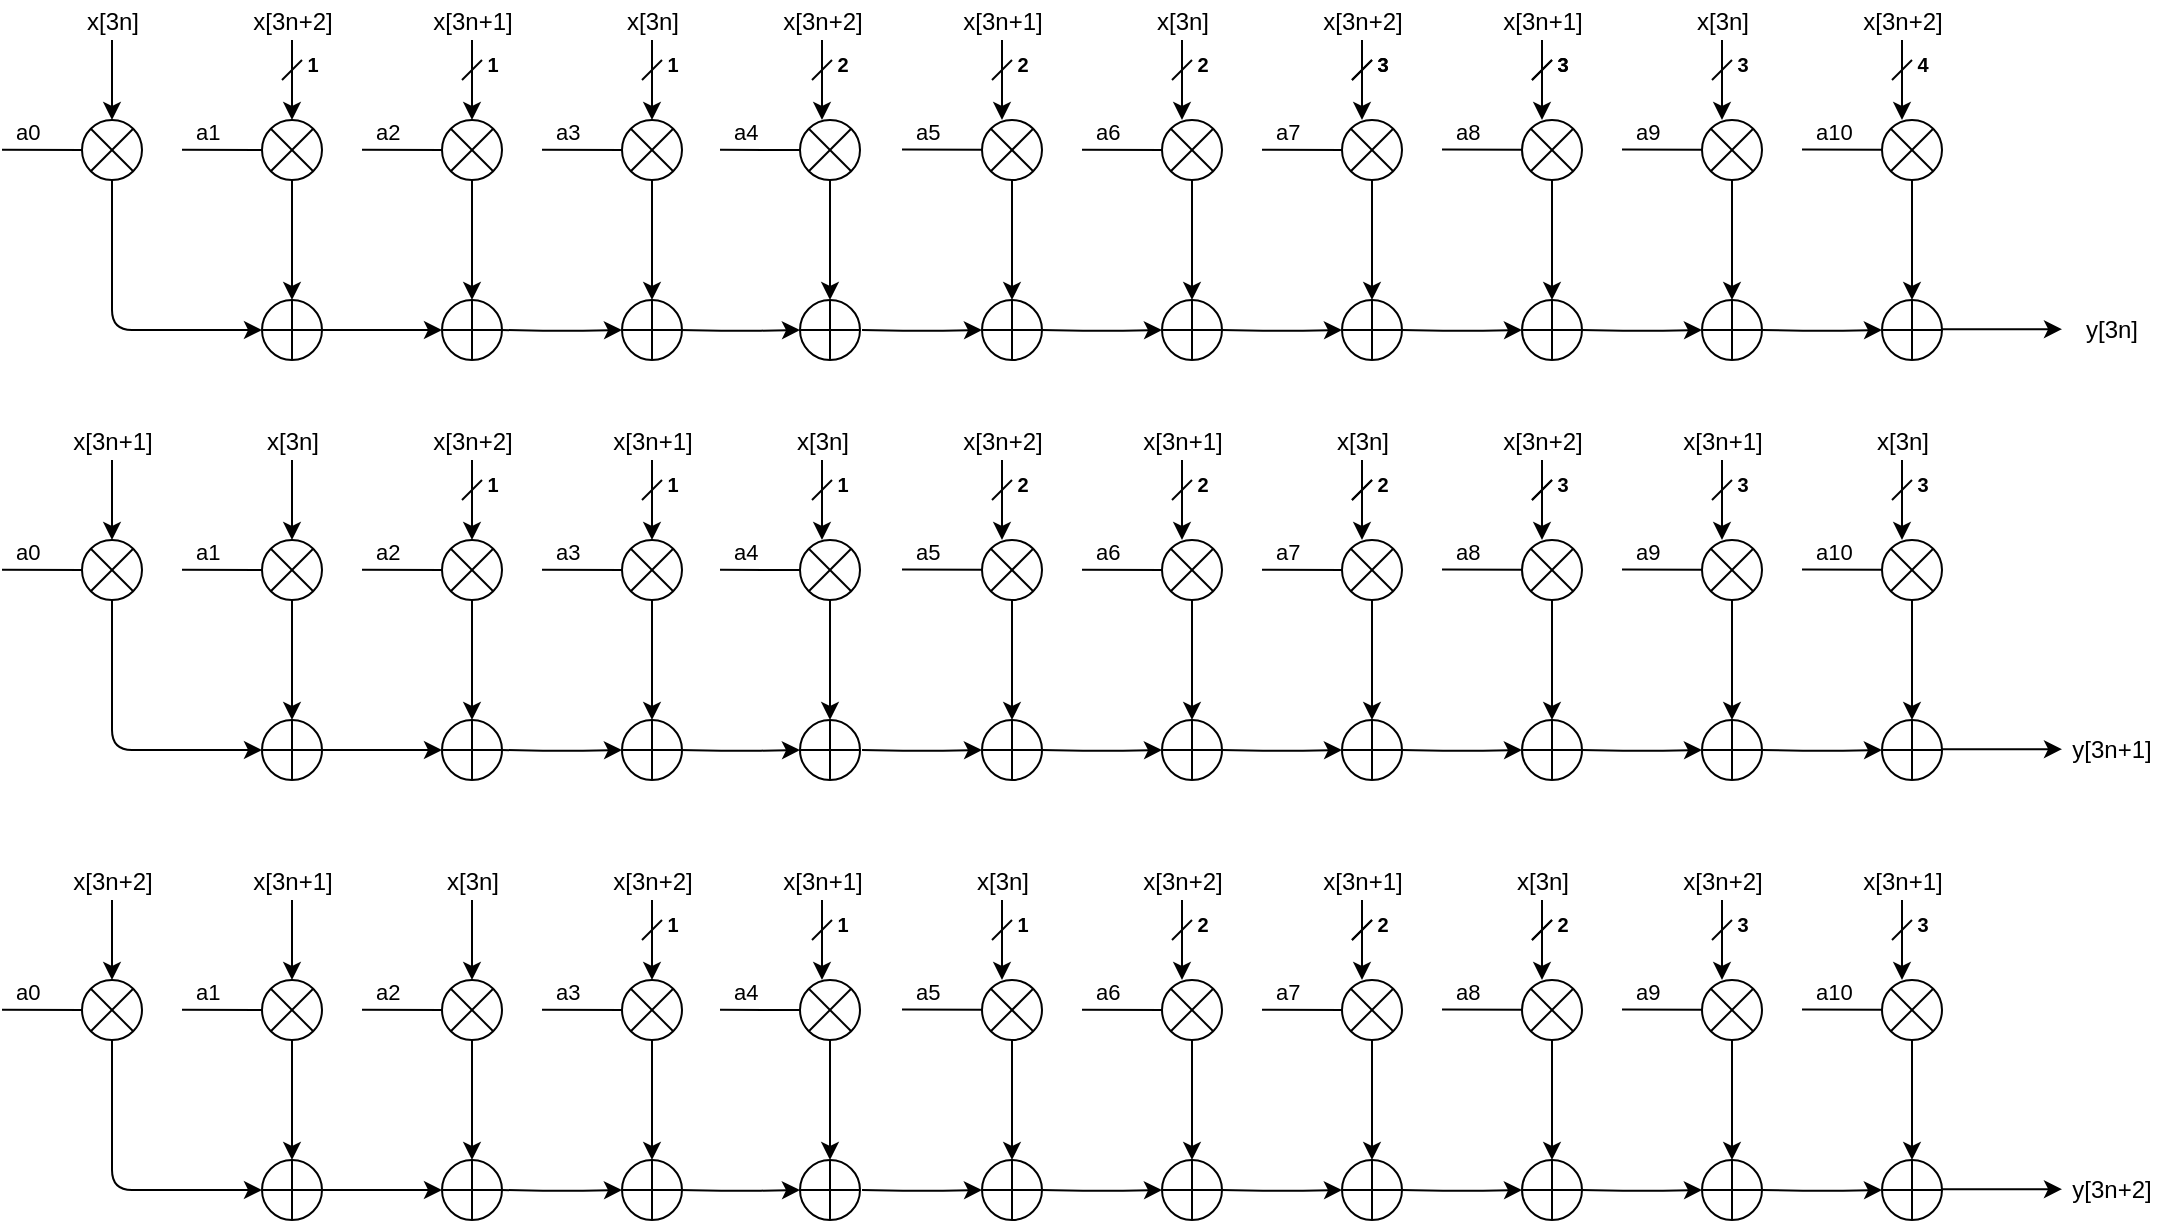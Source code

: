 <mxfile version="13.9.9" type="device"><diagram id="rcsOO71KejuSQr_oD2JK" name="Pagina-1"><mxGraphModel dx="1087" dy="473" grid="1" gridSize="10" guides="1" tooltips="1" connect="1" arrows="1" fold="1" page="1" pageScale="1" pageWidth="1200" pageHeight="1600" math="0" shadow="0"><root><mxCell id="0"/><mxCell id="1" parent="0"/><mxCell id="bk5U7fc9tx79uFJn6CyM-2" value="" style="verticalLabelPosition=bottom;verticalAlign=top;html=1;shape=mxgraph.flowchart.or;" parent="1" vertex="1"><mxGeometry x="200" y="200" width="30" height="30" as="geometry"/></mxCell><mxCell id="bk5U7fc9tx79uFJn6CyM-4" value="" style="verticalLabelPosition=bottom;verticalAlign=top;html=1;shape=mxgraph.flowchart.summing_function;" parent="1" vertex="1"><mxGeometry x="200" y="290" width="30" height="30" as="geometry"/></mxCell><mxCell id="bk5U7fc9tx79uFJn6CyM-5" value="" style="endArrow=classic;html=1;exitX=0.5;exitY=1;exitDx=0;exitDy=0;exitPerimeter=0;entryX=0.5;entryY=0;entryDx=0;entryDy=0;entryPerimeter=0;" parent="1" source="bk5U7fc9tx79uFJn6CyM-2" target="bk5U7fc9tx79uFJn6CyM-4" edge="1"><mxGeometry width="50" height="50" relative="1" as="geometry"><mxPoint x="430" y="320" as="sourcePoint"/><mxPoint x="480" y="270" as="targetPoint"/></mxGeometry></mxCell><mxCell id="bk5U7fc9tx79uFJn6CyM-6" value="" style="verticalLabelPosition=bottom;verticalAlign=top;html=1;shape=mxgraph.flowchart.or;" parent="1" vertex="1"><mxGeometry x="110" y="200" width="30" height="30" as="geometry"/></mxCell><mxCell id="bk5U7fc9tx79uFJn6CyM-7" value="" style="endArrow=classic;html=1;exitX=0.5;exitY=1;exitDx=0;exitDy=0;exitPerimeter=0;entryX=0;entryY=0.5;entryDx=0;entryDy=0;entryPerimeter=0;edgeStyle=orthogonalEdgeStyle;elbow=vertical;" parent="1" source="bk5U7fc9tx79uFJn6CyM-6" target="bk5U7fc9tx79uFJn6CyM-4" edge="1"><mxGeometry width="50" height="50" relative="1" as="geometry"><mxPoint x="360" y="320" as="sourcePoint"/><mxPoint x="410" y="270" as="targetPoint"/><Array as="points"><mxPoint x="125" y="305"/></Array></mxGeometry></mxCell><mxCell id="bk5U7fc9tx79uFJn6CyM-15" value="" style="endArrow=none;html=1;entryX=0;entryY=0.5;entryDx=0;entryDy=0;entryPerimeter=0;" parent="1" target="bk5U7fc9tx79uFJn6CyM-2" edge="1"><mxGeometry width="50" height="50" relative="1" as="geometry"><mxPoint x="160" y="214.86" as="sourcePoint"/><mxPoint x="190" y="220" as="targetPoint"/></mxGeometry></mxCell><mxCell id="bk5U7fc9tx79uFJn6CyM-101" value="a1" style="edgeLabel;html=1;align=left;verticalAlign=bottom;resizable=0;points=[];labelPosition=right;verticalLabelPosition=top;" parent="bk5U7fc9tx79uFJn6CyM-15" vertex="1" connectable="0"><mxGeometry x="-0.729" relative="1" as="geometry"><mxPoint as="offset"/></mxGeometry></mxCell><mxCell id="bk5U7fc9tx79uFJn6CyM-16" value="" style="verticalLabelPosition=bottom;verticalAlign=top;html=1;shape=mxgraph.flowchart.or;" parent="1" vertex="1"><mxGeometry x="290" y="200" width="30" height="30" as="geometry"/></mxCell><mxCell id="bk5U7fc9tx79uFJn6CyM-17" value="" style="verticalLabelPosition=bottom;verticalAlign=top;html=1;shape=mxgraph.flowchart.summing_function;" parent="1" vertex="1"><mxGeometry x="290" y="290" width="30" height="30" as="geometry"/></mxCell><mxCell id="bk5U7fc9tx79uFJn6CyM-18" value="" style="endArrow=classic;html=1;exitX=0.5;exitY=1;exitDx=0;exitDy=0;exitPerimeter=0;entryX=0.5;entryY=0;entryDx=0;entryDy=0;entryPerimeter=0;" parent="1" source="bk5U7fc9tx79uFJn6CyM-16" target="bk5U7fc9tx79uFJn6CyM-17" edge="1"><mxGeometry width="50" height="50" relative="1" as="geometry"><mxPoint x="520" y="320" as="sourcePoint"/><mxPoint x="570" y="270" as="targetPoint"/></mxGeometry></mxCell><mxCell id="bk5U7fc9tx79uFJn6CyM-20" value="" style="endArrow=classic;html=1;exitX=1;exitY=0.5;exitDx=0;exitDy=0;exitPerimeter=0;edgeStyle=orthogonalEdgeStyle;elbow=vertical;entryX=0;entryY=0.5;entryDx=0;entryDy=0;entryPerimeter=0;" parent="1" source="bk5U7fc9tx79uFJn6CyM-4" target="bk5U7fc9tx79uFJn6CyM-17" edge="1"><mxGeometry width="50" height="50" relative="1" as="geometry"><mxPoint x="205" y="230.0" as="sourcePoint"/><mxPoint x="270" y="305" as="targetPoint"/><Array as="points"/></mxGeometry></mxCell><mxCell id="bk5U7fc9tx79uFJn6CyM-26" value="" style="verticalLabelPosition=bottom;verticalAlign=top;html=1;shape=mxgraph.flowchart.or;" parent="1" vertex="1"><mxGeometry x="380" y="200" width="30" height="30" as="geometry"/></mxCell><mxCell id="bk5U7fc9tx79uFJn6CyM-27" value="" style="verticalLabelPosition=bottom;verticalAlign=top;html=1;shape=mxgraph.flowchart.summing_function;" parent="1" vertex="1"><mxGeometry x="380" y="290" width="30" height="30" as="geometry"/></mxCell><mxCell id="bk5U7fc9tx79uFJn6CyM-28" value="" style="endArrow=classic;html=1;exitX=0.5;exitY=1;exitDx=0;exitDy=0;exitPerimeter=0;entryX=0.5;entryY=0;entryDx=0;entryDy=0;entryPerimeter=0;" parent="1" source="bk5U7fc9tx79uFJn6CyM-26" target="bk5U7fc9tx79uFJn6CyM-27" edge="1"><mxGeometry width="50" height="50" relative="1" as="geometry"><mxPoint x="610" y="320" as="sourcePoint"/><mxPoint x="660" y="270" as="targetPoint"/></mxGeometry></mxCell><mxCell id="bk5U7fc9tx79uFJn6CyM-30" value="" style="endArrow=classic;html=1;edgeStyle=orthogonalEdgeStyle;elbow=vertical;entryX=0;entryY=0.5;entryDx=0;entryDy=0;entryPerimeter=0;" parent="1" target="bk5U7fc9tx79uFJn6CyM-27" edge="1"><mxGeometry width="50" height="50" relative="1" as="geometry"><mxPoint x="320" y="305" as="sourcePoint"/><mxPoint x="360" y="305" as="targetPoint"/><Array as="points"/></mxGeometry></mxCell><mxCell id="bk5U7fc9tx79uFJn6CyM-36" value="" style="group" parent="1" vertex="1" connectable="0"><mxGeometry x="409" y="200" width="90" height="120" as="geometry"/></mxCell><mxCell id="bk5U7fc9tx79uFJn6CyM-31" value="" style="verticalLabelPosition=bottom;verticalAlign=top;html=1;shape=mxgraph.flowchart.or;" parent="bk5U7fc9tx79uFJn6CyM-36" vertex="1"><mxGeometry x="60" width="30" height="30" as="geometry"/></mxCell><mxCell id="bk5U7fc9tx79uFJn6CyM-32" value="" style="verticalLabelPosition=bottom;verticalAlign=top;html=1;shape=mxgraph.flowchart.summing_function;" parent="bk5U7fc9tx79uFJn6CyM-36" vertex="1"><mxGeometry x="60" y="90" width="30" height="30" as="geometry"/></mxCell><mxCell id="bk5U7fc9tx79uFJn6CyM-33" value="" style="endArrow=classic;html=1;exitX=0.5;exitY=1;exitDx=0;exitDy=0;exitPerimeter=0;entryX=0.5;entryY=0;entryDx=0;entryDy=0;entryPerimeter=0;" parent="bk5U7fc9tx79uFJn6CyM-36" source="bk5U7fc9tx79uFJn6CyM-31" target="bk5U7fc9tx79uFJn6CyM-32" edge="1"><mxGeometry width="50" height="50" relative="1" as="geometry"><mxPoint x="290" y="120" as="sourcePoint"/><mxPoint x="340" y="70" as="targetPoint"/></mxGeometry></mxCell><mxCell id="bk5U7fc9tx79uFJn6CyM-35" value="" style="endArrow=classic;html=1;edgeStyle=orthogonalEdgeStyle;elbow=vertical;entryX=0;entryY=0.5;entryDx=0;entryDy=0;entryPerimeter=0;" parent="bk5U7fc9tx79uFJn6CyM-36" target="bk5U7fc9tx79uFJn6CyM-32" edge="1"><mxGeometry width="50" height="50" relative="1" as="geometry"><mxPoint y="105" as="sourcePoint"/><mxPoint x="40" y="105" as="targetPoint"/><Array as="points"/></mxGeometry></mxCell><mxCell id="bk5U7fc9tx79uFJn6CyM-108" value="" style="endArrow=none;html=1;entryX=0;entryY=0.5;entryDx=0;entryDy=0;entryPerimeter=0;" parent="bk5U7fc9tx79uFJn6CyM-36" edge="1"><mxGeometry width="50" height="50" relative="1" as="geometry"><mxPoint x="20" y="14.88" as="sourcePoint"/><mxPoint x="60.0" y="15.02" as="targetPoint"/></mxGeometry></mxCell><mxCell id="bk5U7fc9tx79uFJn6CyM-109" value="a4" style="edgeLabel;html=1;align=left;verticalAlign=bottom;resizable=0;points=[];labelPosition=right;verticalLabelPosition=top;" parent="bk5U7fc9tx79uFJn6CyM-108" vertex="1" connectable="0"><mxGeometry x="-0.729" relative="1" as="geometry"><mxPoint as="offset"/></mxGeometry></mxCell><mxCell id="bk5U7fc9tx79uFJn6CyM-37" value="" style="group" parent="1" vertex="1" connectable="0"><mxGeometry x="500" y="200" width="90" height="120" as="geometry"/></mxCell><mxCell id="bk5U7fc9tx79uFJn6CyM-38" value="" style="verticalLabelPosition=bottom;verticalAlign=top;html=1;shape=mxgraph.flowchart.or;" parent="bk5U7fc9tx79uFJn6CyM-37" vertex="1"><mxGeometry x="60" width="30" height="30" as="geometry"/></mxCell><mxCell id="bk5U7fc9tx79uFJn6CyM-39" value="" style="verticalLabelPosition=bottom;verticalAlign=top;html=1;shape=mxgraph.flowchart.summing_function;" parent="bk5U7fc9tx79uFJn6CyM-37" vertex="1"><mxGeometry x="60" y="90" width="30" height="30" as="geometry"/></mxCell><mxCell id="bk5U7fc9tx79uFJn6CyM-40" value="" style="endArrow=classic;html=1;exitX=0.5;exitY=1;exitDx=0;exitDy=0;exitPerimeter=0;entryX=0.5;entryY=0;entryDx=0;entryDy=0;entryPerimeter=0;" parent="bk5U7fc9tx79uFJn6CyM-37" source="bk5U7fc9tx79uFJn6CyM-38" target="bk5U7fc9tx79uFJn6CyM-39" edge="1"><mxGeometry width="50" height="50" relative="1" as="geometry"><mxPoint x="290" y="120" as="sourcePoint"/><mxPoint x="340" y="70" as="targetPoint"/></mxGeometry></mxCell><mxCell id="bk5U7fc9tx79uFJn6CyM-42" value="" style="endArrow=classic;html=1;edgeStyle=orthogonalEdgeStyle;elbow=vertical;entryX=0;entryY=0.5;entryDx=0;entryDy=0;entryPerimeter=0;" parent="bk5U7fc9tx79uFJn6CyM-37" target="bk5U7fc9tx79uFJn6CyM-39" edge="1"><mxGeometry width="50" height="50" relative="1" as="geometry"><mxPoint y="105" as="sourcePoint"/><mxPoint x="40" y="105" as="targetPoint"/><Array as="points"/></mxGeometry></mxCell><mxCell id="bk5U7fc9tx79uFJn6CyM-113" value="" style="endArrow=none;html=1;entryX=0;entryY=0.5;entryDx=0;entryDy=0;entryPerimeter=0;" parent="bk5U7fc9tx79uFJn6CyM-37" edge="1"><mxGeometry width="50" height="50" relative="1" as="geometry"><mxPoint x="20" y="14.71" as="sourcePoint"/><mxPoint x="60" y="14.85" as="targetPoint"/></mxGeometry></mxCell><mxCell id="bk5U7fc9tx79uFJn6CyM-114" value="a5" style="edgeLabel;html=1;align=left;verticalAlign=bottom;resizable=0;points=[];labelPosition=right;verticalLabelPosition=top;" parent="bk5U7fc9tx79uFJn6CyM-113" vertex="1" connectable="0"><mxGeometry x="-0.729" relative="1" as="geometry"><mxPoint as="offset"/></mxGeometry></mxCell><mxCell id="bk5U7fc9tx79uFJn6CyM-43" value="" style="group" parent="1" vertex="1" connectable="0"><mxGeometry x="590" y="200" width="90" height="120" as="geometry"/></mxCell><mxCell id="bk5U7fc9tx79uFJn6CyM-44" value="" style="verticalLabelPosition=bottom;verticalAlign=top;html=1;shape=mxgraph.flowchart.or;" parent="bk5U7fc9tx79uFJn6CyM-43" vertex="1"><mxGeometry x="60" width="30" height="30" as="geometry"/></mxCell><mxCell id="bk5U7fc9tx79uFJn6CyM-45" value="" style="verticalLabelPosition=bottom;verticalAlign=top;html=1;shape=mxgraph.flowchart.summing_function;" parent="bk5U7fc9tx79uFJn6CyM-43" vertex="1"><mxGeometry x="60" y="90" width="30" height="30" as="geometry"/></mxCell><mxCell id="bk5U7fc9tx79uFJn6CyM-46" value="" style="endArrow=classic;html=1;exitX=0.5;exitY=1;exitDx=0;exitDy=0;exitPerimeter=0;entryX=0.5;entryY=0;entryDx=0;entryDy=0;entryPerimeter=0;" parent="bk5U7fc9tx79uFJn6CyM-43" source="bk5U7fc9tx79uFJn6CyM-44" target="bk5U7fc9tx79uFJn6CyM-45" edge="1"><mxGeometry width="50" height="50" relative="1" as="geometry"><mxPoint x="290" y="120" as="sourcePoint"/><mxPoint x="340" y="70" as="targetPoint"/></mxGeometry></mxCell><mxCell id="bk5U7fc9tx79uFJn6CyM-48" value="" style="endArrow=classic;html=1;edgeStyle=orthogonalEdgeStyle;elbow=vertical;entryX=0;entryY=0.5;entryDx=0;entryDy=0;entryPerimeter=0;" parent="bk5U7fc9tx79uFJn6CyM-43" target="bk5U7fc9tx79uFJn6CyM-45" edge="1"><mxGeometry width="50" height="50" relative="1" as="geometry"><mxPoint y="105" as="sourcePoint"/><mxPoint x="40" y="105" as="targetPoint"/><Array as="points"/></mxGeometry></mxCell><mxCell id="bk5U7fc9tx79uFJn6CyM-119" value="" style="endArrow=none;html=1;entryX=0;entryY=0.5;entryDx=0;entryDy=0;entryPerimeter=0;" parent="bk5U7fc9tx79uFJn6CyM-43" edge="1"><mxGeometry width="50" height="50" relative="1" as="geometry"><mxPoint x="20" y="14.86" as="sourcePoint"/><mxPoint x="60" y="15" as="targetPoint"/></mxGeometry></mxCell><mxCell id="bk5U7fc9tx79uFJn6CyM-120" value="a6" style="edgeLabel;html=1;align=left;verticalAlign=bottom;resizable=0;points=[];labelPosition=right;verticalLabelPosition=top;" parent="bk5U7fc9tx79uFJn6CyM-119" vertex="1" connectable="0"><mxGeometry x="-0.729" relative="1" as="geometry"><mxPoint as="offset"/></mxGeometry></mxCell><mxCell id="bk5U7fc9tx79uFJn6CyM-49" value="" style="group" parent="1" vertex="1" connectable="0"><mxGeometry x="680" y="200" width="90" height="120" as="geometry"/></mxCell><mxCell id="bk5U7fc9tx79uFJn6CyM-50" value="" style="verticalLabelPosition=bottom;verticalAlign=top;html=1;shape=mxgraph.flowchart.or;" parent="bk5U7fc9tx79uFJn6CyM-49" vertex="1"><mxGeometry x="60" width="30" height="30" as="geometry"/></mxCell><mxCell id="bk5U7fc9tx79uFJn6CyM-51" value="" style="verticalLabelPosition=bottom;verticalAlign=top;html=1;shape=mxgraph.flowchart.summing_function;" parent="bk5U7fc9tx79uFJn6CyM-49" vertex="1"><mxGeometry x="60" y="90" width="30" height="30" as="geometry"/></mxCell><mxCell id="bk5U7fc9tx79uFJn6CyM-52" value="" style="endArrow=classic;html=1;exitX=0.5;exitY=1;exitDx=0;exitDy=0;exitPerimeter=0;entryX=0.5;entryY=0;entryDx=0;entryDy=0;entryPerimeter=0;" parent="bk5U7fc9tx79uFJn6CyM-49" source="bk5U7fc9tx79uFJn6CyM-50" target="bk5U7fc9tx79uFJn6CyM-51" edge="1"><mxGeometry width="50" height="50" relative="1" as="geometry"><mxPoint x="290" y="120" as="sourcePoint"/><mxPoint x="340" y="70" as="targetPoint"/></mxGeometry></mxCell><mxCell id="bk5U7fc9tx79uFJn6CyM-54" value="" style="endArrow=classic;html=1;edgeStyle=orthogonalEdgeStyle;elbow=vertical;entryX=0;entryY=0.5;entryDx=0;entryDy=0;entryPerimeter=0;" parent="bk5U7fc9tx79uFJn6CyM-49" target="bk5U7fc9tx79uFJn6CyM-51" edge="1"><mxGeometry width="50" height="50" relative="1" as="geometry"><mxPoint y="105" as="sourcePoint"/><mxPoint x="40" y="105" as="targetPoint"/><Array as="points"/></mxGeometry></mxCell><mxCell id="bk5U7fc9tx79uFJn6CyM-117" value="" style="endArrow=none;html=1;entryX=0;entryY=0.5;entryDx=0;entryDy=0;entryPerimeter=0;" parent="bk5U7fc9tx79uFJn6CyM-49" edge="1"><mxGeometry width="50" height="50" relative="1" as="geometry"><mxPoint x="20" y="14.86" as="sourcePoint"/><mxPoint x="60" y="15.0" as="targetPoint"/></mxGeometry></mxCell><mxCell id="bk5U7fc9tx79uFJn6CyM-118" value="a7" style="edgeLabel;html=1;align=left;verticalAlign=bottom;resizable=0;points=[];labelPosition=right;verticalLabelPosition=top;" parent="bk5U7fc9tx79uFJn6CyM-117" vertex="1" connectable="0"><mxGeometry x="-0.729" relative="1" as="geometry"><mxPoint as="offset"/></mxGeometry></mxCell><mxCell id="bk5U7fc9tx79uFJn6CyM-61" value="" style="group" parent="1" vertex="1" connectable="0"><mxGeometry x="770" y="200" width="90" height="120" as="geometry"/></mxCell><mxCell id="bk5U7fc9tx79uFJn6CyM-62" value="" style="verticalLabelPosition=bottom;verticalAlign=top;html=1;shape=mxgraph.flowchart.or;" parent="bk5U7fc9tx79uFJn6CyM-61" vertex="1"><mxGeometry x="60" width="30" height="30" as="geometry"/></mxCell><mxCell id="bk5U7fc9tx79uFJn6CyM-63" value="" style="verticalLabelPosition=bottom;verticalAlign=top;html=1;shape=mxgraph.flowchart.summing_function;" parent="bk5U7fc9tx79uFJn6CyM-61" vertex="1"><mxGeometry x="60" y="90" width="30" height="30" as="geometry"/></mxCell><mxCell id="bk5U7fc9tx79uFJn6CyM-64" value="" style="endArrow=classic;html=1;exitX=0.5;exitY=1;exitDx=0;exitDy=0;exitPerimeter=0;entryX=0.5;entryY=0;entryDx=0;entryDy=0;entryPerimeter=0;" parent="bk5U7fc9tx79uFJn6CyM-61" source="bk5U7fc9tx79uFJn6CyM-62" target="bk5U7fc9tx79uFJn6CyM-63" edge="1"><mxGeometry width="50" height="50" relative="1" as="geometry"><mxPoint x="290" y="120" as="sourcePoint"/><mxPoint x="340" y="70" as="targetPoint"/></mxGeometry></mxCell><mxCell id="bk5U7fc9tx79uFJn6CyM-66" value="" style="endArrow=classic;html=1;edgeStyle=orthogonalEdgeStyle;elbow=vertical;entryX=0;entryY=0.5;entryDx=0;entryDy=0;entryPerimeter=0;" parent="bk5U7fc9tx79uFJn6CyM-61" target="bk5U7fc9tx79uFJn6CyM-63" edge="1"><mxGeometry width="50" height="50" relative="1" as="geometry"><mxPoint y="105" as="sourcePoint"/><mxPoint x="40" y="105" as="targetPoint"/><Array as="points"/></mxGeometry></mxCell><mxCell id="bk5U7fc9tx79uFJn6CyM-121" value="" style="endArrow=none;html=1;entryX=0;entryY=0.5;entryDx=0;entryDy=0;entryPerimeter=0;" parent="bk5U7fc9tx79uFJn6CyM-61" edge="1"><mxGeometry width="50" height="50" relative="1" as="geometry"><mxPoint x="20" y="14.71" as="sourcePoint"/><mxPoint x="60" y="14.85" as="targetPoint"/></mxGeometry></mxCell><mxCell id="bk5U7fc9tx79uFJn6CyM-122" value="a8" style="edgeLabel;html=1;align=left;verticalAlign=bottom;resizable=0;points=[];labelPosition=right;verticalLabelPosition=top;" parent="bk5U7fc9tx79uFJn6CyM-121" vertex="1" connectable="0"><mxGeometry x="-0.729" relative="1" as="geometry"><mxPoint as="offset"/></mxGeometry></mxCell><mxCell id="bk5U7fc9tx79uFJn6CyM-79" value="" style="group" parent="1" vertex="1" connectable="0"><mxGeometry x="860" y="200" width="90" height="120" as="geometry"/></mxCell><mxCell id="bk5U7fc9tx79uFJn6CyM-80" value="" style="verticalLabelPosition=bottom;verticalAlign=top;html=1;shape=mxgraph.flowchart.or;" parent="bk5U7fc9tx79uFJn6CyM-79" vertex="1"><mxGeometry x="60" width="30" height="30" as="geometry"/></mxCell><mxCell id="bk5U7fc9tx79uFJn6CyM-81" value="" style="verticalLabelPosition=bottom;verticalAlign=top;html=1;shape=mxgraph.flowchart.summing_function;" parent="bk5U7fc9tx79uFJn6CyM-79" vertex="1"><mxGeometry x="60" y="90" width="30" height="30" as="geometry"/></mxCell><mxCell id="bk5U7fc9tx79uFJn6CyM-82" value="" style="endArrow=classic;html=1;exitX=0.5;exitY=1;exitDx=0;exitDy=0;exitPerimeter=0;entryX=0.5;entryY=0;entryDx=0;entryDy=0;entryPerimeter=0;" parent="bk5U7fc9tx79uFJn6CyM-79" source="bk5U7fc9tx79uFJn6CyM-80" target="bk5U7fc9tx79uFJn6CyM-81" edge="1"><mxGeometry width="50" height="50" relative="1" as="geometry"><mxPoint x="290" y="120" as="sourcePoint"/><mxPoint x="340" y="70" as="targetPoint"/></mxGeometry></mxCell><mxCell id="bk5U7fc9tx79uFJn6CyM-84" value="" style="endArrow=classic;html=1;edgeStyle=orthogonalEdgeStyle;elbow=vertical;entryX=0;entryY=0.5;entryDx=0;entryDy=0;entryPerimeter=0;" parent="bk5U7fc9tx79uFJn6CyM-79" target="bk5U7fc9tx79uFJn6CyM-81" edge="1"><mxGeometry width="50" height="50" relative="1" as="geometry"><mxPoint y="105" as="sourcePoint"/><mxPoint x="40" y="105" as="targetPoint"/><Array as="points"/></mxGeometry></mxCell><mxCell id="bk5U7fc9tx79uFJn6CyM-124" value="" style="endArrow=none;html=1;entryX=0;entryY=0.5;entryDx=0;entryDy=0;entryPerimeter=0;" parent="bk5U7fc9tx79uFJn6CyM-79" edge="1"><mxGeometry width="50" height="50" relative="1" as="geometry"><mxPoint x="20" y="14.71" as="sourcePoint"/><mxPoint x="60" y="14.85" as="targetPoint"/></mxGeometry></mxCell><mxCell id="bk5U7fc9tx79uFJn6CyM-125" value="a9" style="edgeLabel;html=1;align=left;verticalAlign=bottom;resizable=0;points=[];labelPosition=right;verticalLabelPosition=top;" parent="bk5U7fc9tx79uFJn6CyM-124" vertex="1" connectable="0"><mxGeometry x="-0.729" relative="1" as="geometry"><mxPoint as="offset"/></mxGeometry></mxCell><mxCell id="bk5U7fc9tx79uFJn6CyM-85" value="" style="group" parent="1" vertex="1" connectable="0"><mxGeometry x="950" y="200" width="90" height="120" as="geometry"/></mxCell><mxCell id="bk5U7fc9tx79uFJn6CyM-86" value="" style="verticalLabelPosition=bottom;verticalAlign=top;html=1;shape=mxgraph.flowchart.or;" parent="bk5U7fc9tx79uFJn6CyM-85" vertex="1"><mxGeometry x="60" width="30" height="30" as="geometry"/></mxCell><mxCell id="bk5U7fc9tx79uFJn6CyM-87" value="" style="verticalLabelPosition=bottom;verticalAlign=top;html=1;shape=mxgraph.flowchart.summing_function;" parent="bk5U7fc9tx79uFJn6CyM-85" vertex="1"><mxGeometry x="60" y="90" width="30" height="30" as="geometry"/></mxCell><mxCell id="bk5U7fc9tx79uFJn6CyM-88" value="" style="endArrow=classic;html=1;exitX=0.5;exitY=1;exitDx=0;exitDy=0;exitPerimeter=0;entryX=0.5;entryY=0;entryDx=0;entryDy=0;entryPerimeter=0;" parent="bk5U7fc9tx79uFJn6CyM-85" source="bk5U7fc9tx79uFJn6CyM-86" target="bk5U7fc9tx79uFJn6CyM-87" edge="1"><mxGeometry width="50" height="50" relative="1" as="geometry"><mxPoint x="290" y="120" as="sourcePoint"/><mxPoint x="340" y="70" as="targetPoint"/></mxGeometry></mxCell><mxCell id="bk5U7fc9tx79uFJn6CyM-90" value="" style="endArrow=classic;html=1;edgeStyle=orthogonalEdgeStyle;elbow=vertical;entryX=0;entryY=0.5;entryDx=0;entryDy=0;entryPerimeter=0;" parent="bk5U7fc9tx79uFJn6CyM-85" target="bk5U7fc9tx79uFJn6CyM-87" edge="1"><mxGeometry width="50" height="50" relative="1" as="geometry"><mxPoint y="105" as="sourcePoint"/><mxPoint x="40" y="105" as="targetPoint"/><Array as="points"/></mxGeometry></mxCell><mxCell id="bk5U7fc9tx79uFJn6CyM-126" value="" style="endArrow=none;html=1;entryX=0;entryY=0.5;entryDx=0;entryDy=0;entryPerimeter=0;" parent="bk5U7fc9tx79uFJn6CyM-85" edge="1"><mxGeometry width="50" height="50" relative="1" as="geometry"><mxPoint x="20" y="14.71" as="sourcePoint"/><mxPoint x="60" y="14.85" as="targetPoint"/></mxGeometry></mxCell><mxCell id="bk5U7fc9tx79uFJn6CyM-127" value="a10" style="edgeLabel;html=1;align=left;verticalAlign=bottom;resizable=0;points=[];labelPosition=right;verticalLabelPosition=top;" parent="bk5U7fc9tx79uFJn6CyM-126" vertex="1" connectable="0"><mxGeometry x="-0.729" relative="1" as="geometry"><mxPoint as="offset"/></mxGeometry></mxCell><mxCell id="bk5U7fc9tx79uFJn6CyM-98" value="" style="endArrow=classic;html=1;edgeStyle=orthogonalEdgeStyle;elbow=vertical;entryX=0;entryY=0.5;entryDx=0;entryDy=0;entryPerimeter=0;" parent="1" edge="1"><mxGeometry width="50" height="50" relative="1" as="geometry"><mxPoint x="1040" y="304.58" as="sourcePoint"/><mxPoint x="1100" y="304.58" as="targetPoint"/><Array as="points"/></mxGeometry></mxCell><mxCell id="bk5U7fc9tx79uFJn6CyM-102" value="" style="endArrow=none;html=1;entryX=0;entryY=0.5;entryDx=0;entryDy=0;entryPerimeter=0;" parent="1" edge="1"><mxGeometry width="50" height="50" relative="1" as="geometry"><mxPoint x="70" y="214.88" as="sourcePoint"/><mxPoint x="110" y="215.02" as="targetPoint"/></mxGeometry></mxCell><mxCell id="bk5U7fc9tx79uFJn6CyM-103" value="a0" style="edgeLabel;html=1;align=left;verticalAlign=bottom;resizable=0;points=[];labelPosition=right;verticalLabelPosition=top;" parent="bk5U7fc9tx79uFJn6CyM-102" vertex="1" connectable="0"><mxGeometry x="-0.729" relative="1" as="geometry"><mxPoint as="offset"/></mxGeometry></mxCell><mxCell id="bk5U7fc9tx79uFJn6CyM-104" value="" style="endArrow=none;html=1;entryX=0;entryY=0.5;entryDx=0;entryDy=0;entryPerimeter=0;" parent="1" edge="1"><mxGeometry width="50" height="50" relative="1" as="geometry"><mxPoint x="250" y="214.88" as="sourcePoint"/><mxPoint x="290" y="215.02" as="targetPoint"/></mxGeometry></mxCell><mxCell id="bk5U7fc9tx79uFJn6CyM-105" value="a2" style="edgeLabel;html=1;align=left;verticalAlign=bottom;resizable=0;points=[];labelPosition=right;verticalLabelPosition=top;" parent="bk5U7fc9tx79uFJn6CyM-104" vertex="1" connectable="0"><mxGeometry x="-0.729" relative="1" as="geometry"><mxPoint as="offset"/></mxGeometry></mxCell><mxCell id="bk5U7fc9tx79uFJn6CyM-106" value="" style="endArrow=none;html=1;entryX=0;entryY=0.5;entryDx=0;entryDy=0;entryPerimeter=0;" parent="1" edge="1"><mxGeometry width="50" height="50" relative="1" as="geometry"><mxPoint x="340" y="214.88" as="sourcePoint"/><mxPoint x="380.0" y="215.02" as="targetPoint"/></mxGeometry></mxCell><mxCell id="bk5U7fc9tx79uFJn6CyM-107" value="a3" style="edgeLabel;html=1;align=left;verticalAlign=bottom;resizable=0;points=[];labelPosition=right;verticalLabelPosition=top;" parent="bk5U7fc9tx79uFJn6CyM-106" vertex="1" connectable="0"><mxGeometry x="-0.729" relative="1" as="geometry"><mxPoint as="offset"/></mxGeometry></mxCell><mxCell id="bk5U7fc9tx79uFJn6CyM-128" value="" style="endArrow=classic;html=1;align=right;entryX=0.5;entryY=0;entryDx=0;entryDy=0;entryPerimeter=0;" parent="1" target="bk5U7fc9tx79uFJn6CyM-6" edge="1"><mxGeometry width="50" height="50" relative="1" as="geometry"><mxPoint x="125" y="160" as="sourcePoint"/><mxPoint x="110" y="140" as="targetPoint"/></mxGeometry></mxCell><mxCell id="bk5U7fc9tx79uFJn6CyM-129" value="x[3n]&lt;br&gt;" style="text;html=1;align=center;verticalAlign=bottom;resizable=0;points=[];autosize=1;" parent="1" vertex="1"><mxGeometry x="105" y="140" width="40" height="20" as="geometry"/></mxCell><mxCell id="bk5U7fc9tx79uFJn6CyM-131" value="" style="endArrow=classic;html=1;align=right;entryX=0.5;entryY=0;entryDx=0;entryDy=0;entryPerimeter=0;" parent="1" edge="1"><mxGeometry width="50" height="50" relative="1" as="geometry"><mxPoint x="215" y="160" as="sourcePoint"/><mxPoint x="215" y="200" as="targetPoint"/></mxGeometry></mxCell><mxCell id="bk5U7fc9tx79uFJn6CyM-132" value="x[3n+2]" style="text;html=1;align=center;verticalAlign=bottom;resizable=0;points=[];autosize=1;" parent="1" vertex="1"><mxGeometry x="185" y="140" width="60" height="20" as="geometry"/></mxCell><mxCell id="bk5U7fc9tx79uFJn6CyM-133" value="" style="endArrow=classic;html=1;align=right;entryX=0.5;entryY=0;entryDx=0;entryDy=0;entryPerimeter=0;" parent="1" edge="1"><mxGeometry width="50" height="50" relative="1" as="geometry"><mxPoint x="305" y="160" as="sourcePoint"/><mxPoint x="305" y="200" as="targetPoint"/></mxGeometry></mxCell><mxCell id="bk5U7fc9tx79uFJn6CyM-135" value="" style="endArrow=classic;html=1;align=right;entryX=0.5;entryY=0;entryDx=0;entryDy=0;entryPerimeter=0;" parent="1" edge="1"><mxGeometry width="50" height="50" relative="1" as="geometry"><mxPoint x="395" y="160" as="sourcePoint"/><mxPoint x="395" y="200" as="targetPoint"/></mxGeometry></mxCell><mxCell id="bk5U7fc9tx79uFJn6CyM-142" value="x[3n+1]" style="text;html=1;align=center;verticalAlign=bottom;resizable=0;points=[];autosize=1;" parent="1" vertex="1"><mxGeometry x="275" y="140" width="60" height="20" as="geometry"/></mxCell><mxCell id="bk5U7fc9tx79uFJn6CyM-155" value="" style="endArrow=classic;html=1;align=right;entryX=0.5;entryY=0;entryDx=0;entryDy=0;entryPerimeter=0;" parent="1" edge="1"><mxGeometry width="50" height="50" relative="1" as="geometry"><mxPoint x="480" y="160" as="sourcePoint"/><mxPoint x="480" y="200" as="targetPoint"/></mxGeometry></mxCell><mxCell id="bk5U7fc9tx79uFJn6CyM-156" value="x[3n+2]" style="text;html=1;align=center;verticalAlign=bottom;resizable=0;points=[];autosize=1;" parent="1" vertex="1"><mxGeometry x="450" y="140" width="60" height="20" as="geometry"/></mxCell><mxCell id="bk5U7fc9tx79uFJn6CyM-157" value="" style="endArrow=classic;html=1;align=right;entryX=0.5;entryY=0;entryDx=0;entryDy=0;entryPerimeter=0;" parent="1" edge="1"><mxGeometry width="50" height="50" relative="1" as="geometry"><mxPoint x="570" y="160" as="sourcePoint"/><mxPoint x="570" y="200" as="targetPoint"/></mxGeometry></mxCell><mxCell id="bk5U7fc9tx79uFJn6CyM-158" value="x[3n+1]" style="text;html=1;align=center;verticalAlign=bottom;resizable=0;points=[];autosize=1;" parent="1" vertex="1"><mxGeometry x="540" y="140" width="60" height="20" as="geometry"/></mxCell><mxCell id="bk5U7fc9tx79uFJn6CyM-159" value="" style="endArrow=classic;html=1;align=right;entryX=0.5;entryY=0;entryDx=0;entryDy=0;entryPerimeter=0;" parent="1" edge="1"><mxGeometry width="50" height="50" relative="1" as="geometry"><mxPoint x="660" y="160" as="sourcePoint"/><mxPoint x="660" y="200" as="targetPoint"/></mxGeometry></mxCell><mxCell id="bk5U7fc9tx79uFJn6CyM-160" value="x[3n]&lt;br&gt;" style="text;html=1;align=center;verticalAlign=bottom;resizable=0;points=[];autosize=1;" parent="1" vertex="1"><mxGeometry x="640" y="140" width="40" height="20" as="geometry"/></mxCell><mxCell id="bk5U7fc9tx79uFJn6CyM-161" value="" style="endArrow=classic;html=1;align=right;entryX=0.5;entryY=0;entryDx=0;entryDy=0;entryPerimeter=0;" parent="1" edge="1"><mxGeometry width="50" height="50" relative="1" as="geometry"><mxPoint x="750" y="160" as="sourcePoint"/><mxPoint x="750" y="200" as="targetPoint"/></mxGeometry></mxCell><mxCell id="bk5U7fc9tx79uFJn6CyM-162" value="x[3n+2]" style="text;html=1;align=center;verticalAlign=bottom;resizable=0;points=[];autosize=1;" parent="1" vertex="1"><mxGeometry x="720" y="140" width="60" height="20" as="geometry"/></mxCell><mxCell id="bk5U7fc9tx79uFJn6CyM-163" value="" style="endArrow=classic;html=1;align=right;entryX=0.5;entryY=0;entryDx=0;entryDy=0;entryPerimeter=0;" parent="1" edge="1"><mxGeometry width="50" height="50" relative="1" as="geometry"><mxPoint x="840" y="160" as="sourcePoint"/><mxPoint x="840" y="200" as="targetPoint"/></mxGeometry></mxCell><mxCell id="bk5U7fc9tx79uFJn6CyM-164" value="x[3n+1]" style="text;html=1;align=center;verticalAlign=bottom;resizable=0;points=[];autosize=1;" parent="1" vertex="1"><mxGeometry x="810" y="140" width="60" height="20" as="geometry"/></mxCell><mxCell id="bk5U7fc9tx79uFJn6CyM-165" value="" style="endArrow=classic;html=1;align=right;entryX=0.5;entryY=0;entryDx=0;entryDy=0;entryPerimeter=0;" parent="1" edge="1"><mxGeometry width="50" height="50" relative="1" as="geometry"><mxPoint x="930" y="160" as="sourcePoint"/><mxPoint x="930" y="200" as="targetPoint"/></mxGeometry></mxCell><mxCell id="bk5U7fc9tx79uFJn6CyM-166" value="x[3n]&lt;br&gt;" style="text;html=1;align=center;verticalAlign=bottom;resizable=0;points=[];autosize=1;" parent="1" vertex="1"><mxGeometry x="910" y="140" width="40" height="20" as="geometry"/></mxCell><mxCell id="bk5U7fc9tx79uFJn6CyM-167" value="" style="endArrow=classic;html=1;align=right;entryX=0.5;entryY=0;entryDx=0;entryDy=0;entryPerimeter=0;" parent="1" edge="1"><mxGeometry width="50" height="50" relative="1" as="geometry"><mxPoint x="1020" y="160" as="sourcePoint"/><mxPoint x="1020" y="200" as="targetPoint"/></mxGeometry></mxCell><mxCell id="bk5U7fc9tx79uFJn6CyM-168" value="x[3n+2]" style="text;html=1;align=center;verticalAlign=bottom;resizable=0;points=[];autosize=1;" parent="1" vertex="1"><mxGeometry x="990" y="140" width="60" height="20" as="geometry"/></mxCell><mxCell id="bk5U7fc9tx79uFJn6CyM-169" value="" style="endArrow=none;html=1;align=right;" parent="1" edge="1"><mxGeometry width="50" height="50" relative="1" as="geometry"><mxPoint x="210" y="180" as="sourcePoint"/><mxPoint x="220" y="170" as="targetPoint"/><Array as="points"><mxPoint x="210" y="180"/></Array></mxGeometry></mxCell><mxCell id="bk5U7fc9tx79uFJn6CyM-170" value="1" style="text;html=1;align=center;verticalAlign=top;resizable=0;points=[];autosize=1;fontSize=10;fontStyle=1;horizontal=1;" parent="1" vertex="1"><mxGeometry x="215" y="160" width="20" height="20" as="geometry"/></mxCell><mxCell id="bk5U7fc9tx79uFJn6CyM-181" value="" style="endArrow=none;html=1;align=right;" parent="1" edge="1"><mxGeometry width="50" height="50" relative="1" as="geometry"><mxPoint x="300" y="180" as="sourcePoint"/><mxPoint x="310" y="170" as="targetPoint"/><Array as="points"><mxPoint x="300" y="180"/></Array></mxGeometry></mxCell><mxCell id="bk5U7fc9tx79uFJn6CyM-182" value="1" style="text;html=1;align=center;verticalAlign=top;resizable=0;points=[];autosize=1;fontSize=10;fontStyle=1;horizontal=1;" parent="1" vertex="1"><mxGeometry x="305" y="160" width="20" height="20" as="geometry"/></mxCell><mxCell id="bk5U7fc9tx79uFJn6CyM-183" value="x[3n]" style="text;html=1;align=center;verticalAlign=bottom;resizable=0;points=[];autosize=1;" parent="1" vertex="1"><mxGeometry x="375" y="140" width="40" height="20" as="geometry"/></mxCell><mxCell id="bk5U7fc9tx79uFJn6CyM-185" value="" style="endArrow=none;html=1;align=right;" parent="1" edge="1"><mxGeometry width="50" height="50" relative="1" as="geometry"><mxPoint x="390.0" y="180" as="sourcePoint"/><mxPoint x="400.0" y="170" as="targetPoint"/><Array as="points"><mxPoint x="390" y="180"/></Array></mxGeometry></mxCell><mxCell id="bk5U7fc9tx79uFJn6CyM-186" value="1" style="text;html=1;align=center;verticalAlign=top;resizable=0;points=[];autosize=1;fontSize=10;fontStyle=1;horizontal=1;" parent="1" vertex="1"><mxGeometry x="395" y="160" width="20" height="20" as="geometry"/></mxCell><mxCell id="bk5U7fc9tx79uFJn6CyM-187" value="" style="endArrow=none;html=1;align=right;" parent="1" edge="1"><mxGeometry width="50" height="50" relative="1" as="geometry"><mxPoint x="475.0" y="180" as="sourcePoint"/><mxPoint x="485.0" y="170" as="targetPoint"/><Array as="points"><mxPoint x="475" y="180"/></Array></mxGeometry></mxCell><mxCell id="bk5U7fc9tx79uFJn6CyM-188" value="2&lt;span style=&quot;color: rgba(0 , 0 , 0 , 0) ; font-family: monospace ; font-size: 0px ; font-weight: 400&quot;&gt;%3CmxGraphModel%3E%3Croot%3E%3CmxCell%20id%3D%220%22%2F%3E%3CmxCell%20id%3D%221%22%20parent%3D%220%22%2F%3E%3CmxCell%20id%3D%222%22%20value%3D%22%22%20style%3D%22endArrow%3Dnone%3Bhtml%3D1%3Balign%3Dright%3B%22%20edge%3D%221%22%20parent%3D%221%22%3E%3CmxGeometry%20width%3D%2250%22%20height%3D%2250%22%20relative%3D%221%22%20as%3D%22geometry%22%3E%3CmxPoint%20x%3D%22300.0%22%20y%3D%22180%22%20as%3D%22sourcePoint%22%2F%3E%3CmxPoint%20x%3D%22310.0%22%20y%3D%22170%22%20as%3D%22targetPoint%22%2F%3E%3CArray%20as%3D%22points%22%3E%3CmxPoint%20x%3D%22300%22%20y%3D%22180%22%2F%3E%3C%2FArray%3E%3C%2FmxGeometry%3E%3C%2FmxCell%3E%3CmxCell%20id%3D%223%22%20value%3D%221%22%20style%3D%22text%3Bhtml%3D1%3Balign%3Dcenter%3BverticalAlign%3Dtop%3Bresizable%3D0%3Bpoints%3D%5B%5D%3Bautosize%3D1%3BfontSize%3D10%3BfontStyle%3D1%3Bhorizontal%3D1%3B%22%20vertex%3D%221%22%20parent%3D%221%22%3E%3CmxGeometry%20x%3D%22305%22%20y%3D%22160%22%20width%3D%2220%22%20height%3D%2220%22%20as%3D%22geometry%22%2F%3E%3C%2FmxCell%3E%3C%2Froot%3E%3C%2FmxGraphModel%3E&lt;/span&gt;" style="text;html=1;align=center;verticalAlign=top;resizable=0;points=[];autosize=1;fontSize=10;fontStyle=1;horizontal=1;" parent="1" vertex="1"><mxGeometry x="480" y="160" width="20" height="20" as="geometry"/></mxCell><mxCell id="bk5U7fc9tx79uFJn6CyM-189" value="" style="endArrow=none;html=1;align=right;" parent="1" edge="1"><mxGeometry width="50" height="50" relative="1" as="geometry"><mxPoint x="565" y="180" as="sourcePoint"/><mxPoint x="575" y="170" as="targetPoint"/><Array as="points"><mxPoint x="565" y="180"/></Array></mxGeometry></mxCell><mxCell id="bk5U7fc9tx79uFJn6CyM-190" value="2" style="text;html=1;align=center;verticalAlign=top;resizable=0;points=[];autosize=1;fontSize=10;fontStyle=1;horizontal=1;" parent="1" vertex="1"><mxGeometry x="570" y="160" width="20" height="20" as="geometry"/></mxCell><mxCell id="bk5U7fc9tx79uFJn6CyM-191" value="" style="endArrow=none;html=1;align=right;" parent="1" edge="1"><mxGeometry width="50" height="50" relative="1" as="geometry"><mxPoint x="655.0" y="180" as="sourcePoint"/><mxPoint x="665.0" y="170" as="targetPoint"/><Array as="points"><mxPoint x="655" y="180"/></Array></mxGeometry></mxCell><mxCell id="bk5U7fc9tx79uFJn6CyM-192" value="2&lt;span style=&quot;color: rgba(0 , 0 , 0 , 0) ; font-family: monospace ; font-size: 0px ; font-weight: 400&quot;&gt;%3CmxGraphModel%3E%3Croot%3E%3CmxCell%20id%3D%220%22%2F%3E%3CmxCell%20id%3D%221%22%20parent%3D%220%22%2F%3E%3CmxCell%20id%3D%222%22%20value%3D%22%22%20style%3D%22endArrow%3Dnone%3Bhtml%3D1%3Balign%3Dright%3B%22%20edge%3D%221%22%20parent%3D%221%22%3E%3CmxGeometry%20width%3D%2250%22%20height%3D%2250%22%20relative%3D%221%22%20as%3D%22geometry%22%3E%3CmxPoint%20x%3D%22300.0%22%20y%3D%22180%22%20as%3D%22sourcePoint%22%2F%3E%3CmxPoint%20x%3D%22310.0%22%20y%3D%22170%22%20as%3D%22targetPoint%22%2F%3E%3CArray%20as%3D%22points%22%3E%3CmxPoint%20x%3D%22300%22%20y%3D%22180%22%2F%3E%3C%2FArray%3E%3C%2FmxGeometry%3E%3C%2FmxCell%3E%3CmxCell%20id%3D%223%22%20value%3D%221%22%20style%3D%22text%3Bhtml%3D1%3Balign%3Dcenter%3BverticalAlign%3Dtop%3Bresizable%3D0%3Bpoints%3D%5B%5D%3Bautosize%3D1%3BfontSize%3D10%3BfontStyle%3D1%3Bhorizontal%3D1%3B%22%20vertex%3D%221%22%20parent%3D%221%22%3E%3CmxGeometry%20x%3D%22305%22%20y%3D%22160%22%20width%3D%2220%22%20height%3D%2220%22%20as%3D%22geometry%22%2F%3E%3C%2FmxCell%3E%3C%2Froot%3E%3C%2FmxGraphModel%3E&lt;/span&gt;" style="text;html=1;align=center;verticalAlign=top;resizable=0;points=[];autosize=1;fontSize=10;fontStyle=1;horizontal=1;" parent="1" vertex="1"><mxGeometry x="660" y="160" width="20" height="20" as="geometry"/></mxCell><mxCell id="bk5U7fc9tx79uFJn6CyM-193" value="" style="endArrow=none;html=1;align=right;" parent="1" edge="1"><mxGeometry width="50" height="50" relative="1" as="geometry"><mxPoint x="745" y="180" as="sourcePoint"/><mxPoint x="755" y="170" as="targetPoint"/><Array as="points"><mxPoint x="745" y="180"/></Array></mxGeometry></mxCell><mxCell id="bk5U7fc9tx79uFJn6CyM-194" value="3" style="text;html=1;align=center;verticalAlign=top;resizable=0;points=[];autosize=1;fontSize=10;fontStyle=1;horizontal=1;" parent="1" vertex="1"><mxGeometry x="750" y="160" width="20" height="20" as="geometry"/></mxCell><mxCell id="bk5U7fc9tx79uFJn6CyM-195" value="" style="endArrow=none;html=1;align=right;" parent="1" edge="1"><mxGeometry width="50" height="50" relative="1" as="geometry"><mxPoint x="835.0" y="180" as="sourcePoint"/><mxPoint x="845.0" y="170" as="targetPoint"/><Array as="points"><mxPoint x="835" y="180"/></Array></mxGeometry></mxCell><mxCell id="bk5U7fc9tx79uFJn6CyM-196" value="3" style="text;html=1;align=center;verticalAlign=top;resizable=0;points=[];autosize=1;fontSize=10;fontStyle=1;horizontal=1;" parent="1" vertex="1"><mxGeometry x="840" y="160" width="20" height="20" as="geometry"/></mxCell><mxCell id="bk5U7fc9tx79uFJn6CyM-197" value="" style="endArrow=none;html=1;align=right;" parent="1" edge="1"><mxGeometry width="50" height="50" relative="1" as="geometry"><mxPoint x="925" y="180" as="sourcePoint"/><mxPoint x="935" y="170" as="targetPoint"/><Array as="points"><mxPoint x="925" y="180"/></Array></mxGeometry></mxCell><mxCell id="bk5U7fc9tx79uFJn6CyM-198" value="3" style="text;html=1;align=center;verticalAlign=top;resizable=0;points=[];autosize=1;fontSize=10;fontStyle=1;horizontal=1;" parent="1" vertex="1"><mxGeometry x="930" y="160" width="20" height="20" as="geometry"/></mxCell><mxCell id="bk5U7fc9tx79uFJn6CyM-199" value="3" style="text;html=1;align=center;verticalAlign=top;resizable=0;points=[];autosize=1;fontSize=10;fontStyle=1;horizontal=1;" parent="1" vertex="1"><mxGeometry x="750" y="160" width="20" height="20" as="geometry"/></mxCell><mxCell id="bk5U7fc9tx79uFJn6CyM-200" value="" style="endArrow=none;html=1;align=right;" parent="1" edge="1"><mxGeometry width="50" height="50" relative="1" as="geometry"><mxPoint x="745" y="180" as="sourcePoint"/><mxPoint x="755" y="170" as="targetPoint"/><Array as="points"><mxPoint x="745" y="180"/></Array></mxGeometry></mxCell><mxCell id="bk5U7fc9tx79uFJn6CyM-201" value="" style="endArrow=none;html=1;align=right;" parent="1" edge="1"><mxGeometry width="50" height="50" relative="1" as="geometry"><mxPoint x="835" y="180" as="sourcePoint"/><mxPoint x="845" y="170" as="targetPoint"/><Array as="points"><mxPoint x="835" y="180"/></Array></mxGeometry></mxCell><mxCell id="bk5U7fc9tx79uFJn6CyM-202" value="3" style="text;html=1;align=center;verticalAlign=top;resizable=0;points=[];autosize=1;fontSize=10;fontStyle=1;horizontal=1;" parent="1" vertex="1"><mxGeometry x="840" y="160" width="20" height="20" as="geometry"/></mxCell><mxCell id="bk5U7fc9tx79uFJn6CyM-209" value="" style="endArrow=none;html=1;align=right;" parent="1" edge="1"><mxGeometry width="50" height="50" relative="1" as="geometry"><mxPoint x="1015" y="180" as="sourcePoint"/><mxPoint x="1025" y="170" as="targetPoint"/><Array as="points"><mxPoint x="1015" y="180"/></Array></mxGeometry></mxCell><mxCell id="bk5U7fc9tx79uFJn6CyM-210" value="4" style="text;html=1;align=center;verticalAlign=top;resizable=0;points=[];autosize=1;fontSize=10;fontStyle=1;horizontal=1;" parent="1" vertex="1"><mxGeometry x="1020" y="160" width="20" height="20" as="geometry"/></mxCell><mxCell id="bk5U7fc9tx79uFJn6CyM-211" value="" style="verticalLabelPosition=bottom;verticalAlign=top;html=1;shape=mxgraph.flowchart.or;" parent="1" vertex="1"><mxGeometry x="200" y="410" width="30" height="30" as="geometry"/></mxCell><mxCell id="bk5U7fc9tx79uFJn6CyM-212" value="" style="verticalLabelPosition=bottom;verticalAlign=top;html=1;shape=mxgraph.flowchart.summing_function;" parent="1" vertex="1"><mxGeometry x="200" y="500" width="30" height="30" as="geometry"/></mxCell><mxCell id="bk5U7fc9tx79uFJn6CyM-213" value="" style="endArrow=classic;html=1;exitX=0.5;exitY=1;exitDx=0;exitDy=0;exitPerimeter=0;entryX=0.5;entryY=0;entryDx=0;entryDy=0;entryPerimeter=0;" parent="1" source="bk5U7fc9tx79uFJn6CyM-211" target="bk5U7fc9tx79uFJn6CyM-212" edge="1"><mxGeometry width="50" height="50" relative="1" as="geometry"><mxPoint x="430" y="530" as="sourcePoint"/><mxPoint x="480" y="480" as="targetPoint"/></mxGeometry></mxCell><mxCell id="bk5U7fc9tx79uFJn6CyM-214" value="" style="verticalLabelPosition=bottom;verticalAlign=top;html=1;shape=mxgraph.flowchart.or;" parent="1" vertex="1"><mxGeometry x="110" y="410" width="30" height="30" as="geometry"/></mxCell><mxCell id="bk5U7fc9tx79uFJn6CyM-215" value="" style="endArrow=classic;html=1;exitX=0.5;exitY=1;exitDx=0;exitDy=0;exitPerimeter=0;entryX=0;entryY=0.5;entryDx=0;entryDy=0;entryPerimeter=0;edgeStyle=orthogonalEdgeStyle;elbow=vertical;" parent="1" source="bk5U7fc9tx79uFJn6CyM-214" target="bk5U7fc9tx79uFJn6CyM-212" edge="1"><mxGeometry width="50" height="50" relative="1" as="geometry"><mxPoint x="360" y="530" as="sourcePoint"/><mxPoint x="410" y="480" as="targetPoint"/><Array as="points"><mxPoint x="125" y="515"/></Array></mxGeometry></mxCell><mxCell id="bk5U7fc9tx79uFJn6CyM-216" value="" style="endArrow=none;html=1;entryX=0;entryY=0.5;entryDx=0;entryDy=0;entryPerimeter=0;" parent="1" target="bk5U7fc9tx79uFJn6CyM-211" edge="1"><mxGeometry width="50" height="50" relative="1" as="geometry"><mxPoint x="160" y="424.86" as="sourcePoint"/><mxPoint x="190" y="430" as="targetPoint"/></mxGeometry></mxCell><mxCell id="bk5U7fc9tx79uFJn6CyM-217" value="a1" style="edgeLabel;html=1;align=left;verticalAlign=bottom;resizable=0;points=[];labelPosition=right;verticalLabelPosition=top;" parent="bk5U7fc9tx79uFJn6CyM-216" vertex="1" connectable="0"><mxGeometry x="-0.729" relative="1" as="geometry"><mxPoint as="offset"/></mxGeometry></mxCell><mxCell id="bk5U7fc9tx79uFJn6CyM-218" value="" style="verticalLabelPosition=bottom;verticalAlign=top;html=1;shape=mxgraph.flowchart.or;" parent="1" vertex="1"><mxGeometry x="290" y="410" width="30" height="30" as="geometry"/></mxCell><mxCell id="bk5U7fc9tx79uFJn6CyM-219" value="" style="verticalLabelPosition=bottom;verticalAlign=top;html=1;shape=mxgraph.flowchart.summing_function;" parent="1" vertex="1"><mxGeometry x="290" y="500" width="30" height="30" as="geometry"/></mxCell><mxCell id="bk5U7fc9tx79uFJn6CyM-220" value="" style="endArrow=classic;html=1;exitX=0.5;exitY=1;exitDx=0;exitDy=0;exitPerimeter=0;entryX=0.5;entryY=0;entryDx=0;entryDy=0;entryPerimeter=0;" parent="1" source="bk5U7fc9tx79uFJn6CyM-218" target="bk5U7fc9tx79uFJn6CyM-219" edge="1"><mxGeometry width="50" height="50" relative="1" as="geometry"><mxPoint x="520" y="530" as="sourcePoint"/><mxPoint x="570" y="480" as="targetPoint"/></mxGeometry></mxCell><mxCell id="bk5U7fc9tx79uFJn6CyM-221" value="" style="endArrow=classic;html=1;exitX=1;exitY=0.5;exitDx=0;exitDy=0;exitPerimeter=0;edgeStyle=orthogonalEdgeStyle;elbow=vertical;entryX=0;entryY=0.5;entryDx=0;entryDy=0;entryPerimeter=0;" parent="1" source="bk5U7fc9tx79uFJn6CyM-212" target="bk5U7fc9tx79uFJn6CyM-219" edge="1"><mxGeometry width="50" height="50" relative="1" as="geometry"><mxPoint x="205" y="440" as="sourcePoint"/><mxPoint x="270" y="515" as="targetPoint"/><Array as="points"/></mxGeometry></mxCell><mxCell id="bk5U7fc9tx79uFJn6CyM-222" value="" style="verticalLabelPosition=bottom;verticalAlign=top;html=1;shape=mxgraph.flowchart.or;" parent="1" vertex="1"><mxGeometry x="380" y="410" width="30" height="30" as="geometry"/></mxCell><mxCell id="bk5U7fc9tx79uFJn6CyM-223" value="" style="verticalLabelPosition=bottom;verticalAlign=top;html=1;shape=mxgraph.flowchart.summing_function;" parent="1" vertex="1"><mxGeometry x="380" y="500" width="30" height="30" as="geometry"/></mxCell><mxCell id="bk5U7fc9tx79uFJn6CyM-224" value="" style="endArrow=classic;html=1;exitX=0.5;exitY=1;exitDx=0;exitDy=0;exitPerimeter=0;entryX=0.5;entryY=0;entryDx=0;entryDy=0;entryPerimeter=0;" parent="1" source="bk5U7fc9tx79uFJn6CyM-222" target="bk5U7fc9tx79uFJn6CyM-223" edge="1"><mxGeometry width="50" height="50" relative="1" as="geometry"><mxPoint x="610" y="530" as="sourcePoint"/><mxPoint x="660" y="480" as="targetPoint"/></mxGeometry></mxCell><mxCell id="bk5U7fc9tx79uFJn6CyM-225" value="" style="endArrow=classic;html=1;edgeStyle=orthogonalEdgeStyle;elbow=vertical;entryX=0;entryY=0.5;entryDx=0;entryDy=0;entryPerimeter=0;" parent="1" target="bk5U7fc9tx79uFJn6CyM-223" edge="1"><mxGeometry width="50" height="50" relative="1" as="geometry"><mxPoint x="320" y="515" as="sourcePoint"/><mxPoint x="360" y="515" as="targetPoint"/><Array as="points"/></mxGeometry></mxCell><mxCell id="bk5U7fc9tx79uFJn6CyM-226" value="" style="group" parent="1" vertex="1" connectable="0"><mxGeometry x="409" y="410" width="90" height="120" as="geometry"/></mxCell><mxCell id="bk5U7fc9tx79uFJn6CyM-227" value="" style="verticalLabelPosition=bottom;verticalAlign=top;html=1;shape=mxgraph.flowchart.or;" parent="bk5U7fc9tx79uFJn6CyM-226" vertex="1"><mxGeometry x="60" width="30" height="30" as="geometry"/></mxCell><mxCell id="bk5U7fc9tx79uFJn6CyM-228" value="" style="verticalLabelPosition=bottom;verticalAlign=top;html=1;shape=mxgraph.flowchart.summing_function;" parent="bk5U7fc9tx79uFJn6CyM-226" vertex="1"><mxGeometry x="60" y="90" width="30" height="30" as="geometry"/></mxCell><mxCell id="bk5U7fc9tx79uFJn6CyM-229" value="" style="endArrow=classic;html=1;exitX=0.5;exitY=1;exitDx=0;exitDy=0;exitPerimeter=0;entryX=0.5;entryY=0;entryDx=0;entryDy=0;entryPerimeter=0;" parent="bk5U7fc9tx79uFJn6CyM-226" source="bk5U7fc9tx79uFJn6CyM-227" target="bk5U7fc9tx79uFJn6CyM-228" edge="1"><mxGeometry width="50" height="50" relative="1" as="geometry"><mxPoint x="290" y="120" as="sourcePoint"/><mxPoint x="340" y="70" as="targetPoint"/></mxGeometry></mxCell><mxCell id="bk5U7fc9tx79uFJn6CyM-230" value="" style="endArrow=classic;html=1;edgeStyle=orthogonalEdgeStyle;elbow=vertical;entryX=0;entryY=0.5;entryDx=0;entryDy=0;entryPerimeter=0;" parent="bk5U7fc9tx79uFJn6CyM-226" target="bk5U7fc9tx79uFJn6CyM-228" edge="1"><mxGeometry width="50" height="50" relative="1" as="geometry"><mxPoint y="105" as="sourcePoint"/><mxPoint x="40" y="105" as="targetPoint"/><Array as="points"/></mxGeometry></mxCell><mxCell id="bk5U7fc9tx79uFJn6CyM-231" value="" style="endArrow=none;html=1;entryX=0;entryY=0.5;entryDx=0;entryDy=0;entryPerimeter=0;" parent="bk5U7fc9tx79uFJn6CyM-226" edge="1"><mxGeometry width="50" height="50" relative="1" as="geometry"><mxPoint x="20" y="14.88" as="sourcePoint"/><mxPoint x="60.0" y="15.02" as="targetPoint"/></mxGeometry></mxCell><mxCell id="bk5U7fc9tx79uFJn6CyM-232" value="a4" style="edgeLabel;html=1;align=left;verticalAlign=bottom;resizable=0;points=[];labelPosition=right;verticalLabelPosition=top;" parent="bk5U7fc9tx79uFJn6CyM-231" vertex="1" connectable="0"><mxGeometry x="-0.729" relative="1" as="geometry"><mxPoint as="offset"/></mxGeometry></mxCell><mxCell id="bk5U7fc9tx79uFJn6CyM-233" value="" style="group" parent="1" vertex="1" connectable="0"><mxGeometry x="500" y="410" width="90" height="120" as="geometry"/></mxCell><mxCell id="bk5U7fc9tx79uFJn6CyM-234" value="" style="verticalLabelPosition=bottom;verticalAlign=top;html=1;shape=mxgraph.flowchart.or;" parent="bk5U7fc9tx79uFJn6CyM-233" vertex="1"><mxGeometry x="60" width="30" height="30" as="geometry"/></mxCell><mxCell id="bk5U7fc9tx79uFJn6CyM-235" value="" style="verticalLabelPosition=bottom;verticalAlign=top;html=1;shape=mxgraph.flowchart.summing_function;" parent="bk5U7fc9tx79uFJn6CyM-233" vertex="1"><mxGeometry x="60" y="90" width="30" height="30" as="geometry"/></mxCell><mxCell id="bk5U7fc9tx79uFJn6CyM-236" value="" style="endArrow=classic;html=1;exitX=0.5;exitY=1;exitDx=0;exitDy=0;exitPerimeter=0;entryX=0.5;entryY=0;entryDx=0;entryDy=0;entryPerimeter=0;" parent="bk5U7fc9tx79uFJn6CyM-233" source="bk5U7fc9tx79uFJn6CyM-234" target="bk5U7fc9tx79uFJn6CyM-235" edge="1"><mxGeometry width="50" height="50" relative="1" as="geometry"><mxPoint x="290" y="120" as="sourcePoint"/><mxPoint x="340" y="70" as="targetPoint"/></mxGeometry></mxCell><mxCell id="bk5U7fc9tx79uFJn6CyM-237" value="" style="endArrow=classic;html=1;edgeStyle=orthogonalEdgeStyle;elbow=vertical;entryX=0;entryY=0.5;entryDx=0;entryDy=0;entryPerimeter=0;" parent="bk5U7fc9tx79uFJn6CyM-233" target="bk5U7fc9tx79uFJn6CyM-235" edge="1"><mxGeometry width="50" height="50" relative="1" as="geometry"><mxPoint y="105" as="sourcePoint"/><mxPoint x="40" y="105" as="targetPoint"/><Array as="points"/></mxGeometry></mxCell><mxCell id="bk5U7fc9tx79uFJn6CyM-238" value="" style="endArrow=none;html=1;entryX=0;entryY=0.5;entryDx=0;entryDy=0;entryPerimeter=0;" parent="bk5U7fc9tx79uFJn6CyM-233" edge="1"><mxGeometry width="50" height="50" relative="1" as="geometry"><mxPoint x="20" y="14.71" as="sourcePoint"/><mxPoint x="60" y="14.85" as="targetPoint"/></mxGeometry></mxCell><mxCell id="bk5U7fc9tx79uFJn6CyM-239" value="a5" style="edgeLabel;html=1;align=left;verticalAlign=bottom;resizable=0;points=[];labelPosition=right;verticalLabelPosition=top;" parent="bk5U7fc9tx79uFJn6CyM-238" vertex="1" connectable="0"><mxGeometry x="-0.729" relative="1" as="geometry"><mxPoint as="offset"/></mxGeometry></mxCell><mxCell id="bk5U7fc9tx79uFJn6CyM-240" value="" style="group" parent="1" vertex="1" connectable="0"><mxGeometry x="590" y="410" width="90" height="120" as="geometry"/></mxCell><mxCell id="bk5U7fc9tx79uFJn6CyM-241" value="" style="verticalLabelPosition=bottom;verticalAlign=top;html=1;shape=mxgraph.flowchart.or;" parent="bk5U7fc9tx79uFJn6CyM-240" vertex="1"><mxGeometry x="60" width="30" height="30" as="geometry"/></mxCell><mxCell id="bk5U7fc9tx79uFJn6CyM-242" value="" style="verticalLabelPosition=bottom;verticalAlign=top;html=1;shape=mxgraph.flowchart.summing_function;" parent="bk5U7fc9tx79uFJn6CyM-240" vertex="1"><mxGeometry x="60" y="90" width="30" height="30" as="geometry"/></mxCell><mxCell id="bk5U7fc9tx79uFJn6CyM-243" value="" style="endArrow=classic;html=1;exitX=0.5;exitY=1;exitDx=0;exitDy=0;exitPerimeter=0;entryX=0.5;entryY=0;entryDx=0;entryDy=0;entryPerimeter=0;" parent="bk5U7fc9tx79uFJn6CyM-240" source="bk5U7fc9tx79uFJn6CyM-241" target="bk5U7fc9tx79uFJn6CyM-242" edge="1"><mxGeometry width="50" height="50" relative="1" as="geometry"><mxPoint x="290" y="120" as="sourcePoint"/><mxPoint x="340" y="70" as="targetPoint"/></mxGeometry></mxCell><mxCell id="bk5U7fc9tx79uFJn6CyM-244" value="" style="endArrow=classic;html=1;edgeStyle=orthogonalEdgeStyle;elbow=vertical;entryX=0;entryY=0.5;entryDx=0;entryDy=0;entryPerimeter=0;" parent="bk5U7fc9tx79uFJn6CyM-240" target="bk5U7fc9tx79uFJn6CyM-242" edge="1"><mxGeometry width="50" height="50" relative="1" as="geometry"><mxPoint y="105" as="sourcePoint"/><mxPoint x="40" y="105" as="targetPoint"/><Array as="points"/></mxGeometry></mxCell><mxCell id="bk5U7fc9tx79uFJn6CyM-245" value="" style="endArrow=none;html=1;entryX=0;entryY=0.5;entryDx=0;entryDy=0;entryPerimeter=0;" parent="bk5U7fc9tx79uFJn6CyM-240" edge="1"><mxGeometry width="50" height="50" relative="1" as="geometry"><mxPoint x="20" y="14.86" as="sourcePoint"/><mxPoint x="60" y="15" as="targetPoint"/></mxGeometry></mxCell><mxCell id="bk5U7fc9tx79uFJn6CyM-246" value="a6" style="edgeLabel;html=1;align=left;verticalAlign=bottom;resizable=0;points=[];labelPosition=right;verticalLabelPosition=top;" parent="bk5U7fc9tx79uFJn6CyM-245" vertex="1" connectable="0"><mxGeometry x="-0.729" relative="1" as="geometry"><mxPoint as="offset"/></mxGeometry></mxCell><mxCell id="bk5U7fc9tx79uFJn6CyM-247" value="" style="group" parent="1" vertex="1" connectable="0"><mxGeometry x="680" y="410" width="90" height="120" as="geometry"/></mxCell><mxCell id="bk5U7fc9tx79uFJn6CyM-248" value="" style="verticalLabelPosition=bottom;verticalAlign=top;html=1;shape=mxgraph.flowchart.or;" parent="bk5U7fc9tx79uFJn6CyM-247" vertex="1"><mxGeometry x="60" width="30" height="30" as="geometry"/></mxCell><mxCell id="bk5U7fc9tx79uFJn6CyM-249" value="" style="verticalLabelPosition=bottom;verticalAlign=top;html=1;shape=mxgraph.flowchart.summing_function;" parent="bk5U7fc9tx79uFJn6CyM-247" vertex="1"><mxGeometry x="60" y="90" width="30" height="30" as="geometry"/></mxCell><mxCell id="bk5U7fc9tx79uFJn6CyM-250" value="" style="endArrow=classic;html=1;exitX=0.5;exitY=1;exitDx=0;exitDy=0;exitPerimeter=0;entryX=0.5;entryY=0;entryDx=0;entryDy=0;entryPerimeter=0;" parent="bk5U7fc9tx79uFJn6CyM-247" source="bk5U7fc9tx79uFJn6CyM-248" target="bk5U7fc9tx79uFJn6CyM-249" edge="1"><mxGeometry width="50" height="50" relative="1" as="geometry"><mxPoint x="290" y="120" as="sourcePoint"/><mxPoint x="340" y="70" as="targetPoint"/></mxGeometry></mxCell><mxCell id="bk5U7fc9tx79uFJn6CyM-251" value="" style="endArrow=classic;html=1;edgeStyle=orthogonalEdgeStyle;elbow=vertical;entryX=0;entryY=0.5;entryDx=0;entryDy=0;entryPerimeter=0;" parent="bk5U7fc9tx79uFJn6CyM-247" target="bk5U7fc9tx79uFJn6CyM-249" edge="1"><mxGeometry width="50" height="50" relative="1" as="geometry"><mxPoint y="105" as="sourcePoint"/><mxPoint x="40" y="105" as="targetPoint"/><Array as="points"/></mxGeometry></mxCell><mxCell id="bk5U7fc9tx79uFJn6CyM-252" value="" style="endArrow=none;html=1;entryX=0;entryY=0.5;entryDx=0;entryDy=0;entryPerimeter=0;" parent="bk5U7fc9tx79uFJn6CyM-247" edge="1"><mxGeometry width="50" height="50" relative="1" as="geometry"><mxPoint x="20" y="14.86" as="sourcePoint"/><mxPoint x="60" y="15.0" as="targetPoint"/></mxGeometry></mxCell><mxCell id="bk5U7fc9tx79uFJn6CyM-253" value="a7" style="edgeLabel;html=1;align=left;verticalAlign=bottom;resizable=0;points=[];labelPosition=right;verticalLabelPosition=top;" parent="bk5U7fc9tx79uFJn6CyM-252" vertex="1" connectable="0"><mxGeometry x="-0.729" relative="1" as="geometry"><mxPoint as="offset"/></mxGeometry></mxCell><mxCell id="bk5U7fc9tx79uFJn6CyM-254" value="" style="group" parent="1" vertex="1" connectable="0"><mxGeometry x="770" y="410" width="90" height="120" as="geometry"/></mxCell><mxCell id="bk5U7fc9tx79uFJn6CyM-255" value="" style="verticalLabelPosition=bottom;verticalAlign=top;html=1;shape=mxgraph.flowchart.or;" parent="bk5U7fc9tx79uFJn6CyM-254" vertex="1"><mxGeometry x="60" width="30" height="30" as="geometry"/></mxCell><mxCell id="bk5U7fc9tx79uFJn6CyM-256" value="" style="verticalLabelPosition=bottom;verticalAlign=top;html=1;shape=mxgraph.flowchart.summing_function;" parent="bk5U7fc9tx79uFJn6CyM-254" vertex="1"><mxGeometry x="60" y="90" width="30" height="30" as="geometry"/></mxCell><mxCell id="bk5U7fc9tx79uFJn6CyM-257" value="" style="endArrow=classic;html=1;exitX=0.5;exitY=1;exitDx=0;exitDy=0;exitPerimeter=0;entryX=0.5;entryY=0;entryDx=0;entryDy=0;entryPerimeter=0;" parent="bk5U7fc9tx79uFJn6CyM-254" source="bk5U7fc9tx79uFJn6CyM-255" target="bk5U7fc9tx79uFJn6CyM-256" edge="1"><mxGeometry width="50" height="50" relative="1" as="geometry"><mxPoint x="290" y="120" as="sourcePoint"/><mxPoint x="340" y="70" as="targetPoint"/></mxGeometry></mxCell><mxCell id="bk5U7fc9tx79uFJn6CyM-258" value="" style="endArrow=classic;html=1;edgeStyle=orthogonalEdgeStyle;elbow=vertical;entryX=0;entryY=0.5;entryDx=0;entryDy=0;entryPerimeter=0;" parent="bk5U7fc9tx79uFJn6CyM-254" target="bk5U7fc9tx79uFJn6CyM-256" edge="1"><mxGeometry width="50" height="50" relative="1" as="geometry"><mxPoint y="105" as="sourcePoint"/><mxPoint x="40" y="105" as="targetPoint"/><Array as="points"/></mxGeometry></mxCell><mxCell id="bk5U7fc9tx79uFJn6CyM-259" value="" style="endArrow=none;html=1;entryX=0;entryY=0.5;entryDx=0;entryDy=0;entryPerimeter=0;" parent="bk5U7fc9tx79uFJn6CyM-254" edge="1"><mxGeometry width="50" height="50" relative="1" as="geometry"><mxPoint x="20" y="14.71" as="sourcePoint"/><mxPoint x="60" y="14.85" as="targetPoint"/></mxGeometry></mxCell><mxCell id="bk5U7fc9tx79uFJn6CyM-260" value="a8" style="edgeLabel;html=1;align=left;verticalAlign=bottom;resizable=0;points=[];labelPosition=right;verticalLabelPosition=top;" parent="bk5U7fc9tx79uFJn6CyM-259" vertex="1" connectable="0"><mxGeometry x="-0.729" relative="1" as="geometry"><mxPoint as="offset"/></mxGeometry></mxCell><mxCell id="bk5U7fc9tx79uFJn6CyM-261" value="" style="group" parent="1" vertex="1" connectable="0"><mxGeometry x="860" y="410" width="90" height="120" as="geometry"/></mxCell><mxCell id="bk5U7fc9tx79uFJn6CyM-262" value="" style="verticalLabelPosition=bottom;verticalAlign=top;html=1;shape=mxgraph.flowchart.or;" parent="bk5U7fc9tx79uFJn6CyM-261" vertex="1"><mxGeometry x="60" width="30" height="30" as="geometry"/></mxCell><mxCell id="bk5U7fc9tx79uFJn6CyM-263" value="" style="verticalLabelPosition=bottom;verticalAlign=top;html=1;shape=mxgraph.flowchart.summing_function;" parent="bk5U7fc9tx79uFJn6CyM-261" vertex="1"><mxGeometry x="60" y="90" width="30" height="30" as="geometry"/></mxCell><mxCell id="bk5U7fc9tx79uFJn6CyM-264" value="" style="endArrow=classic;html=1;exitX=0.5;exitY=1;exitDx=0;exitDy=0;exitPerimeter=0;entryX=0.5;entryY=0;entryDx=0;entryDy=0;entryPerimeter=0;" parent="bk5U7fc9tx79uFJn6CyM-261" source="bk5U7fc9tx79uFJn6CyM-262" target="bk5U7fc9tx79uFJn6CyM-263" edge="1"><mxGeometry width="50" height="50" relative="1" as="geometry"><mxPoint x="290" y="120" as="sourcePoint"/><mxPoint x="340" y="70" as="targetPoint"/></mxGeometry></mxCell><mxCell id="bk5U7fc9tx79uFJn6CyM-265" value="" style="endArrow=classic;html=1;edgeStyle=orthogonalEdgeStyle;elbow=vertical;entryX=0;entryY=0.5;entryDx=0;entryDy=0;entryPerimeter=0;" parent="bk5U7fc9tx79uFJn6CyM-261" target="bk5U7fc9tx79uFJn6CyM-263" edge="1"><mxGeometry width="50" height="50" relative="1" as="geometry"><mxPoint y="105" as="sourcePoint"/><mxPoint x="40" y="105" as="targetPoint"/><Array as="points"/></mxGeometry></mxCell><mxCell id="bk5U7fc9tx79uFJn6CyM-266" value="" style="endArrow=none;html=1;entryX=0;entryY=0.5;entryDx=0;entryDy=0;entryPerimeter=0;" parent="bk5U7fc9tx79uFJn6CyM-261" edge="1"><mxGeometry width="50" height="50" relative="1" as="geometry"><mxPoint x="20" y="14.71" as="sourcePoint"/><mxPoint x="60" y="14.85" as="targetPoint"/></mxGeometry></mxCell><mxCell id="bk5U7fc9tx79uFJn6CyM-267" value="a9" style="edgeLabel;html=1;align=left;verticalAlign=bottom;resizable=0;points=[];labelPosition=right;verticalLabelPosition=top;" parent="bk5U7fc9tx79uFJn6CyM-266" vertex="1" connectable="0"><mxGeometry x="-0.729" relative="1" as="geometry"><mxPoint as="offset"/></mxGeometry></mxCell><mxCell id="bk5U7fc9tx79uFJn6CyM-268" value="" style="group" parent="1" vertex="1" connectable="0"><mxGeometry x="950" y="410" width="90" height="120" as="geometry"/></mxCell><mxCell id="bk5U7fc9tx79uFJn6CyM-269" value="" style="verticalLabelPosition=bottom;verticalAlign=top;html=1;shape=mxgraph.flowchart.or;" parent="bk5U7fc9tx79uFJn6CyM-268" vertex="1"><mxGeometry x="60" width="30" height="30" as="geometry"/></mxCell><mxCell id="bk5U7fc9tx79uFJn6CyM-270" value="" style="verticalLabelPosition=bottom;verticalAlign=top;html=1;shape=mxgraph.flowchart.summing_function;" parent="bk5U7fc9tx79uFJn6CyM-268" vertex="1"><mxGeometry x="60" y="90" width="30" height="30" as="geometry"/></mxCell><mxCell id="bk5U7fc9tx79uFJn6CyM-271" value="" style="endArrow=classic;html=1;exitX=0.5;exitY=1;exitDx=0;exitDy=0;exitPerimeter=0;entryX=0.5;entryY=0;entryDx=0;entryDy=0;entryPerimeter=0;" parent="bk5U7fc9tx79uFJn6CyM-268" source="bk5U7fc9tx79uFJn6CyM-269" target="bk5U7fc9tx79uFJn6CyM-270" edge="1"><mxGeometry width="50" height="50" relative="1" as="geometry"><mxPoint x="290" y="120" as="sourcePoint"/><mxPoint x="340" y="70" as="targetPoint"/></mxGeometry></mxCell><mxCell id="bk5U7fc9tx79uFJn6CyM-272" value="" style="endArrow=classic;html=1;edgeStyle=orthogonalEdgeStyle;elbow=vertical;entryX=0;entryY=0.5;entryDx=0;entryDy=0;entryPerimeter=0;" parent="bk5U7fc9tx79uFJn6CyM-268" target="bk5U7fc9tx79uFJn6CyM-270" edge="1"><mxGeometry width="50" height="50" relative="1" as="geometry"><mxPoint y="105" as="sourcePoint"/><mxPoint x="40" y="105" as="targetPoint"/><Array as="points"/></mxGeometry></mxCell><mxCell id="bk5U7fc9tx79uFJn6CyM-273" value="" style="endArrow=none;html=1;entryX=0;entryY=0.5;entryDx=0;entryDy=0;entryPerimeter=0;" parent="bk5U7fc9tx79uFJn6CyM-268" edge="1"><mxGeometry width="50" height="50" relative="1" as="geometry"><mxPoint x="20" y="14.71" as="sourcePoint"/><mxPoint x="60" y="14.85" as="targetPoint"/></mxGeometry></mxCell><mxCell id="bk5U7fc9tx79uFJn6CyM-274" value="a10" style="edgeLabel;html=1;align=left;verticalAlign=bottom;resizable=0;points=[];labelPosition=right;verticalLabelPosition=top;" parent="bk5U7fc9tx79uFJn6CyM-273" vertex="1" connectable="0"><mxGeometry x="-0.729" relative="1" as="geometry"><mxPoint as="offset"/></mxGeometry></mxCell><mxCell id="bk5U7fc9tx79uFJn6CyM-275" value="" style="endArrow=classic;html=1;edgeStyle=orthogonalEdgeStyle;elbow=vertical;entryX=0;entryY=0.5;entryDx=0;entryDy=0;entryPerimeter=0;" parent="1" edge="1"><mxGeometry width="50" height="50" relative="1" as="geometry"><mxPoint x="1040" y="514.58" as="sourcePoint"/><mxPoint x="1100" y="514.58" as="targetPoint"/><Array as="points"/></mxGeometry></mxCell><mxCell id="bk5U7fc9tx79uFJn6CyM-276" value="" style="endArrow=none;html=1;entryX=0;entryY=0.5;entryDx=0;entryDy=0;entryPerimeter=0;" parent="1" edge="1"><mxGeometry width="50" height="50" relative="1" as="geometry"><mxPoint x="70" y="424.88" as="sourcePoint"/><mxPoint x="110" y="425.02" as="targetPoint"/></mxGeometry></mxCell><mxCell id="bk5U7fc9tx79uFJn6CyM-277" value="a0" style="edgeLabel;html=1;align=left;verticalAlign=bottom;resizable=0;points=[];labelPosition=right;verticalLabelPosition=top;" parent="bk5U7fc9tx79uFJn6CyM-276" vertex="1" connectable="0"><mxGeometry x="-0.729" relative="1" as="geometry"><mxPoint as="offset"/></mxGeometry></mxCell><mxCell id="bk5U7fc9tx79uFJn6CyM-278" value="" style="endArrow=none;html=1;entryX=0;entryY=0.5;entryDx=0;entryDy=0;entryPerimeter=0;" parent="1" edge="1"><mxGeometry width="50" height="50" relative="1" as="geometry"><mxPoint x="250" y="424.88" as="sourcePoint"/><mxPoint x="290" y="425.02" as="targetPoint"/></mxGeometry></mxCell><mxCell id="bk5U7fc9tx79uFJn6CyM-279" value="a2" style="edgeLabel;html=1;align=left;verticalAlign=bottom;resizable=0;points=[];labelPosition=right;verticalLabelPosition=top;" parent="bk5U7fc9tx79uFJn6CyM-278" vertex="1" connectable="0"><mxGeometry x="-0.729" relative="1" as="geometry"><mxPoint as="offset"/></mxGeometry></mxCell><mxCell id="bk5U7fc9tx79uFJn6CyM-280" value="" style="endArrow=none;html=1;entryX=0;entryY=0.5;entryDx=0;entryDy=0;entryPerimeter=0;" parent="1" edge="1"><mxGeometry width="50" height="50" relative="1" as="geometry"><mxPoint x="340" y="424.88" as="sourcePoint"/><mxPoint x="380" y="425.02" as="targetPoint"/></mxGeometry></mxCell><mxCell id="bk5U7fc9tx79uFJn6CyM-281" value="a3" style="edgeLabel;html=1;align=left;verticalAlign=bottom;resizable=0;points=[];labelPosition=right;verticalLabelPosition=top;" parent="bk5U7fc9tx79uFJn6CyM-280" vertex="1" connectable="0"><mxGeometry x="-0.729" relative="1" as="geometry"><mxPoint as="offset"/></mxGeometry></mxCell><mxCell id="bk5U7fc9tx79uFJn6CyM-282" value="" style="endArrow=classic;html=1;align=right;entryX=0.5;entryY=0;entryDx=0;entryDy=0;entryPerimeter=0;" parent="1" target="bk5U7fc9tx79uFJn6CyM-214" edge="1"><mxGeometry width="50" height="50" relative="1" as="geometry"><mxPoint x="125" y="370.0" as="sourcePoint"/><mxPoint x="110" y="350" as="targetPoint"/></mxGeometry></mxCell><mxCell id="bk5U7fc9tx79uFJn6CyM-283" value="x[3n+1]" style="text;html=1;align=center;verticalAlign=bottom;resizable=0;points=[];autosize=1;" parent="1" vertex="1"><mxGeometry x="95" y="350" width="60" height="20" as="geometry"/></mxCell><mxCell id="bk5U7fc9tx79uFJn6CyM-284" value="" style="endArrow=classic;html=1;align=right;entryX=0.5;entryY=0;entryDx=0;entryDy=0;entryPerimeter=0;" parent="1" edge="1"><mxGeometry width="50" height="50" relative="1" as="geometry"><mxPoint x="215" y="370.0" as="sourcePoint"/><mxPoint x="215" y="410.0" as="targetPoint"/></mxGeometry></mxCell><mxCell id="bk5U7fc9tx79uFJn6CyM-285" value="x[3n]" style="text;html=1;align=center;verticalAlign=bottom;resizable=0;points=[];autosize=1;" parent="1" vertex="1"><mxGeometry x="195" y="350" width="40" height="20" as="geometry"/></mxCell><mxCell id="bk5U7fc9tx79uFJn6CyM-286" value="" style="endArrow=classic;html=1;align=right;entryX=0.5;entryY=0;entryDx=0;entryDy=0;entryPerimeter=0;" parent="1" edge="1"><mxGeometry width="50" height="50" relative="1" as="geometry"><mxPoint x="305" y="370.0" as="sourcePoint"/><mxPoint x="305" y="410.0" as="targetPoint"/></mxGeometry></mxCell><mxCell id="bk5U7fc9tx79uFJn6CyM-287" value="" style="endArrow=classic;html=1;align=right;entryX=0.5;entryY=0;entryDx=0;entryDy=0;entryPerimeter=0;" parent="1" edge="1"><mxGeometry width="50" height="50" relative="1" as="geometry"><mxPoint x="395" y="370.0" as="sourcePoint"/><mxPoint x="395" y="410.0" as="targetPoint"/></mxGeometry></mxCell><mxCell id="bk5U7fc9tx79uFJn6CyM-288" value="x[3n+2]" style="text;html=1;align=center;verticalAlign=bottom;resizable=0;points=[];autosize=1;" parent="1" vertex="1"><mxGeometry x="275" y="350" width="60" height="20" as="geometry"/></mxCell><mxCell id="bk5U7fc9tx79uFJn6CyM-289" value="" style="endArrow=classic;html=1;align=right;entryX=0.5;entryY=0;entryDx=0;entryDy=0;entryPerimeter=0;" parent="1" edge="1"><mxGeometry width="50" height="50" relative="1" as="geometry"><mxPoint x="480" y="370.0" as="sourcePoint"/><mxPoint x="480" y="410.0" as="targetPoint"/></mxGeometry></mxCell><mxCell id="bk5U7fc9tx79uFJn6CyM-290" value="x[3n]" style="text;html=1;align=center;verticalAlign=bottom;resizable=0;points=[];autosize=1;" parent="1" vertex="1"><mxGeometry x="460" y="350" width="40" height="20" as="geometry"/></mxCell><mxCell id="bk5U7fc9tx79uFJn6CyM-291" value="" style="endArrow=classic;html=1;align=right;entryX=0.5;entryY=0;entryDx=0;entryDy=0;entryPerimeter=0;" parent="1" edge="1"><mxGeometry width="50" height="50" relative="1" as="geometry"><mxPoint x="570" y="370.0" as="sourcePoint"/><mxPoint x="570" y="410.0" as="targetPoint"/></mxGeometry></mxCell><mxCell id="bk5U7fc9tx79uFJn6CyM-292" value="x[3n+2]" style="text;html=1;align=center;verticalAlign=bottom;resizable=0;points=[];autosize=1;" parent="1" vertex="1"><mxGeometry x="540" y="350" width="60" height="20" as="geometry"/></mxCell><mxCell id="bk5U7fc9tx79uFJn6CyM-293" value="" style="endArrow=classic;html=1;align=right;entryX=0.5;entryY=0;entryDx=0;entryDy=0;entryPerimeter=0;" parent="1" edge="1"><mxGeometry width="50" height="50" relative="1" as="geometry"><mxPoint x="660" y="370.0" as="sourcePoint"/><mxPoint x="660" y="410.0" as="targetPoint"/></mxGeometry></mxCell><mxCell id="bk5U7fc9tx79uFJn6CyM-294" value="x[3n+1]" style="text;html=1;align=center;verticalAlign=bottom;resizable=0;points=[];autosize=1;" parent="1" vertex="1"><mxGeometry x="630" y="350" width="60" height="20" as="geometry"/></mxCell><mxCell id="bk5U7fc9tx79uFJn6CyM-295" value="" style="endArrow=classic;html=1;align=right;entryX=0.5;entryY=0;entryDx=0;entryDy=0;entryPerimeter=0;" parent="1" edge="1"><mxGeometry width="50" height="50" relative="1" as="geometry"><mxPoint x="750" y="370.0" as="sourcePoint"/><mxPoint x="750" y="410.0" as="targetPoint"/></mxGeometry></mxCell><mxCell id="bk5U7fc9tx79uFJn6CyM-296" value="x[3n]" style="text;html=1;align=center;verticalAlign=bottom;resizable=0;points=[];autosize=1;" parent="1" vertex="1"><mxGeometry x="730" y="350" width="40" height="20" as="geometry"/></mxCell><mxCell id="bk5U7fc9tx79uFJn6CyM-297" value="" style="endArrow=classic;html=1;align=right;entryX=0.5;entryY=0;entryDx=0;entryDy=0;entryPerimeter=0;" parent="1" edge="1"><mxGeometry width="50" height="50" relative="1" as="geometry"><mxPoint x="840" y="370.0" as="sourcePoint"/><mxPoint x="840" y="410.0" as="targetPoint"/></mxGeometry></mxCell><mxCell id="bk5U7fc9tx79uFJn6CyM-298" value="x[3n+2]" style="text;html=1;align=center;verticalAlign=bottom;resizable=0;points=[];autosize=1;" parent="1" vertex="1"><mxGeometry x="810" y="350" width="60" height="20" as="geometry"/></mxCell><mxCell id="bk5U7fc9tx79uFJn6CyM-299" value="" style="endArrow=classic;html=1;align=right;entryX=0.5;entryY=0;entryDx=0;entryDy=0;entryPerimeter=0;" parent="1" edge="1"><mxGeometry width="50" height="50" relative="1" as="geometry"><mxPoint x="930" y="370.0" as="sourcePoint"/><mxPoint x="930" y="410.0" as="targetPoint"/></mxGeometry></mxCell><mxCell id="bk5U7fc9tx79uFJn6CyM-300" value="x[3n+1]" style="text;html=1;align=center;verticalAlign=bottom;resizable=0;points=[];autosize=1;" parent="1" vertex="1"><mxGeometry x="900" y="350" width="60" height="20" as="geometry"/></mxCell><mxCell id="bk5U7fc9tx79uFJn6CyM-301" value="" style="endArrow=classic;html=1;align=right;entryX=0.5;entryY=0;entryDx=0;entryDy=0;entryPerimeter=0;" parent="1" edge="1"><mxGeometry width="50" height="50" relative="1" as="geometry"><mxPoint x="1020" y="370.0" as="sourcePoint"/><mxPoint x="1020" y="410.0" as="targetPoint"/></mxGeometry></mxCell><mxCell id="bk5U7fc9tx79uFJn6CyM-302" value="x[3n]" style="text;html=1;align=center;verticalAlign=bottom;resizable=0;points=[];autosize=1;" parent="1" vertex="1"><mxGeometry x="1000" y="350" width="40" height="20" as="geometry"/></mxCell><mxCell id="bk5U7fc9tx79uFJn6CyM-307" value="x[3n+1]" style="text;html=1;align=center;verticalAlign=bottom;resizable=0;points=[];autosize=1;" parent="1" vertex="1"><mxGeometry x="365" y="350" width="60" height="20" as="geometry"/></mxCell><mxCell id="bk5U7fc9tx79uFJn6CyM-308" value="" style="endArrow=none;html=1;align=right;" parent="1" edge="1"><mxGeometry width="50" height="50" relative="1" as="geometry"><mxPoint x="390" y="390.0" as="sourcePoint"/><mxPoint x="400" y="380.0" as="targetPoint"/><Array as="points"><mxPoint x="390" y="390"/></Array></mxGeometry></mxCell><mxCell id="bk5U7fc9tx79uFJn6CyM-309" value="1" style="text;html=1;align=center;verticalAlign=top;resizable=0;points=[];autosize=1;fontSize=10;fontStyle=1;horizontal=1;" parent="1" vertex="1"><mxGeometry x="395" y="370" width="20" height="20" as="geometry"/></mxCell><mxCell id="bk5U7fc9tx79uFJn6CyM-310" value="" style="endArrow=none;html=1;align=right;" parent="1" edge="1"><mxGeometry width="50" height="50" relative="1" as="geometry"><mxPoint x="475" y="390.0" as="sourcePoint"/><mxPoint x="485" y="380.0" as="targetPoint"/><Array as="points"><mxPoint x="475" y="390"/></Array></mxGeometry></mxCell><mxCell id="bk5U7fc9tx79uFJn6CyM-311" value="1" style="text;html=1;align=center;verticalAlign=top;resizable=0;points=[];autosize=1;fontSize=10;fontStyle=1;horizontal=1;" parent="1" vertex="1"><mxGeometry x="480" y="370" width="20" height="20" as="geometry"/></mxCell><mxCell id="bk5U7fc9tx79uFJn6CyM-312" value="" style="endArrow=none;html=1;align=right;" parent="1" edge="1"><mxGeometry width="50" height="50" relative="1" as="geometry"><mxPoint x="565" y="390.0" as="sourcePoint"/><mxPoint x="575" y="380.0" as="targetPoint"/><Array as="points"><mxPoint x="565" y="390"/></Array></mxGeometry></mxCell><mxCell id="bk5U7fc9tx79uFJn6CyM-313" value="2" style="text;html=1;align=center;verticalAlign=top;resizable=0;points=[];autosize=1;fontSize=10;fontStyle=1;horizontal=1;" parent="1" vertex="1"><mxGeometry x="570" y="370" width="20" height="20" as="geometry"/></mxCell><mxCell id="bk5U7fc9tx79uFJn6CyM-314" value="" style="endArrow=none;html=1;align=right;" parent="1" edge="1"><mxGeometry width="50" height="50" relative="1" as="geometry"><mxPoint x="655" y="390.0" as="sourcePoint"/><mxPoint x="665" y="380.0" as="targetPoint"/><Array as="points"><mxPoint x="655" y="390"/></Array></mxGeometry></mxCell><mxCell id="bk5U7fc9tx79uFJn6CyM-315" value="2&lt;span style=&quot;color: rgba(0 , 0 , 0 , 0) ; font-family: monospace ; font-size: 0px ; font-weight: 400&quot;&gt;%3CmxGraphModel%3E%3Croot%3E%3CmxCell%20id%3D%220%22%2F%3E%3CmxCell%20id%3D%221%22%20parent%3D%220%22%2F%3E%3CmxCell%20id%3D%222%22%20value%3D%22%22%20style%3D%22endArrow%3Dnone%3Bhtml%3D1%3Balign%3Dright%3B%22%20edge%3D%221%22%20parent%3D%221%22%3E%3CmxGeometry%20width%3D%2250%22%20height%3D%2250%22%20relative%3D%221%22%20as%3D%22geometry%22%3E%3CmxPoint%20x%3D%22300.0%22%20y%3D%22180%22%20as%3D%22sourcePoint%22%2F%3E%3CmxPoint%20x%3D%22310.0%22%20y%3D%22170%22%20as%3D%22targetPoint%22%2F%3E%3CArray%20as%3D%22points%22%3E%3CmxPoint%20x%3D%22300%22%20y%3D%22180%22%2F%3E%3C%2FArray%3E%3C%2FmxGeometry%3E%3C%2FmxCell%3E%3CmxCell%20id%3D%223%22%20value%3D%221%22%20style%3D%22text%3Bhtml%3D1%3Balign%3Dcenter%3BverticalAlign%3Dtop%3Bresizable%3D0%3Bpoints%3D%5B%5D%3Bautosize%3D1%3BfontSize%3D10%3BfontStyle%3D1%3Bhorizontal%3D1%3B%22%20vertex%3D%221%22%20parent%3D%221%22%3E%3CmxGeometry%20x%3D%22305%22%20y%3D%22160%22%20width%3D%2220%22%20height%3D%2220%22%20as%3D%22geometry%22%2F%3E%3C%2FmxCell%3E%3C%2Froot%3E%3C%2FmxGraphModel%3E&lt;/span&gt;" style="text;html=1;align=center;verticalAlign=top;resizable=0;points=[];autosize=1;fontSize=10;fontStyle=1;horizontal=1;" parent="1" vertex="1"><mxGeometry x="660" y="370" width="20" height="20" as="geometry"/></mxCell><mxCell id="bk5U7fc9tx79uFJn6CyM-316" value="" style="endArrow=none;html=1;align=right;" parent="1" edge="1"><mxGeometry width="50" height="50" relative="1" as="geometry"><mxPoint x="745" y="390.0" as="sourcePoint"/><mxPoint x="755" y="380.0" as="targetPoint"/><Array as="points"><mxPoint x="745" y="390"/></Array></mxGeometry></mxCell><mxCell id="bk5U7fc9tx79uFJn6CyM-317" value="2" style="text;html=1;align=center;verticalAlign=top;resizable=0;points=[];autosize=1;fontSize=10;fontStyle=1;horizontal=1;" parent="1" vertex="1"><mxGeometry x="750" y="370" width="20" height="20" as="geometry"/></mxCell><mxCell id="bk5U7fc9tx79uFJn6CyM-318" value="" style="endArrow=none;html=1;align=right;" parent="1" edge="1"><mxGeometry width="50" height="50" relative="1" as="geometry"><mxPoint x="835" y="390.0" as="sourcePoint"/><mxPoint x="845" y="380.0" as="targetPoint"/><Array as="points"><mxPoint x="835" y="390"/></Array></mxGeometry></mxCell><mxCell id="bk5U7fc9tx79uFJn6CyM-319" value="3" style="text;html=1;align=center;verticalAlign=top;resizable=0;points=[];autosize=1;fontSize=10;fontStyle=1;horizontal=1;" parent="1" vertex="1"><mxGeometry x="840" y="370" width="20" height="20" as="geometry"/></mxCell><mxCell id="bk5U7fc9tx79uFJn6CyM-320" value="" style="endArrow=none;html=1;align=right;" parent="1" edge="1"><mxGeometry width="50" height="50" relative="1" as="geometry"><mxPoint x="925" y="390.0" as="sourcePoint"/><mxPoint x="935" y="380.0" as="targetPoint"/><Array as="points"><mxPoint x="925" y="390"/></Array></mxGeometry></mxCell><mxCell id="bk5U7fc9tx79uFJn6CyM-321" value="3" style="text;html=1;align=center;verticalAlign=top;resizable=0;points=[];autosize=1;fontSize=10;fontStyle=1;horizontal=1;" parent="1" vertex="1"><mxGeometry x="930" y="370" width="20" height="20" as="geometry"/></mxCell><mxCell id="bk5U7fc9tx79uFJn6CyM-323" value="" style="endArrow=none;html=1;align=right;" parent="1" edge="1"><mxGeometry width="50" height="50" relative="1" as="geometry"><mxPoint x="745" y="390.0" as="sourcePoint"/><mxPoint x="755" y="380.0" as="targetPoint"/><Array as="points"><mxPoint x="745" y="390"/></Array></mxGeometry></mxCell><mxCell id="bk5U7fc9tx79uFJn6CyM-324" value="" style="endArrow=none;html=1;align=right;" parent="1" edge="1"><mxGeometry width="50" height="50" relative="1" as="geometry"><mxPoint x="835" y="390.0" as="sourcePoint"/><mxPoint x="845" y="380.0" as="targetPoint"/><Array as="points"><mxPoint x="835" y="390"/></Array></mxGeometry></mxCell><mxCell id="bk5U7fc9tx79uFJn6CyM-326" value="" style="endArrow=none;html=1;align=right;" parent="1" edge="1"><mxGeometry width="50" height="50" relative="1" as="geometry"><mxPoint x="1015" y="390.0" as="sourcePoint"/><mxPoint x="1025" y="380.0" as="targetPoint"/><Array as="points"><mxPoint x="1015" y="390"/></Array></mxGeometry></mxCell><mxCell id="bk5U7fc9tx79uFJn6CyM-327" value="3" style="text;html=1;align=center;verticalAlign=top;resizable=0;points=[];autosize=1;fontSize=10;fontStyle=1;horizontal=1;" parent="1" vertex="1"><mxGeometry x="1020" y="370" width="20" height="20" as="geometry"/></mxCell><mxCell id="bk5U7fc9tx79uFJn6CyM-329" value="y[3n]" style="text;html=1;strokeColor=none;fillColor=none;align=center;verticalAlign=middle;whiteSpace=wrap;rounded=0;fontSize=12;" parent="1" vertex="1"><mxGeometry x="1100" y="295" width="50" height="20" as="geometry"/></mxCell><mxCell id="bk5U7fc9tx79uFJn6CyM-330" value="y[3n+1]" style="text;html=1;strokeColor=none;fillColor=none;align=center;verticalAlign=middle;whiteSpace=wrap;rounded=0;fontSize=12;" parent="1" vertex="1"><mxGeometry x="1100" y="505" width="50" height="20" as="geometry"/></mxCell><mxCell id="bk5U7fc9tx79uFJn6CyM-331" value="" style="verticalLabelPosition=bottom;verticalAlign=top;html=1;shape=mxgraph.flowchart.or;" parent="1" vertex="1"><mxGeometry x="200" y="630" width="30" height="30" as="geometry"/></mxCell><mxCell id="bk5U7fc9tx79uFJn6CyM-332" value="" style="verticalLabelPosition=bottom;verticalAlign=top;html=1;shape=mxgraph.flowchart.summing_function;" parent="1" vertex="1"><mxGeometry x="200" y="720" width="30" height="30" as="geometry"/></mxCell><mxCell id="bk5U7fc9tx79uFJn6CyM-333" value="" style="endArrow=classic;html=1;exitX=0.5;exitY=1;exitDx=0;exitDy=0;exitPerimeter=0;entryX=0.5;entryY=0;entryDx=0;entryDy=0;entryPerimeter=0;" parent="1" source="bk5U7fc9tx79uFJn6CyM-331" target="bk5U7fc9tx79uFJn6CyM-332" edge="1"><mxGeometry width="50" height="50" relative="1" as="geometry"><mxPoint x="430" y="750" as="sourcePoint"/><mxPoint x="480" y="700" as="targetPoint"/></mxGeometry></mxCell><mxCell id="bk5U7fc9tx79uFJn6CyM-334" value="" style="verticalLabelPosition=bottom;verticalAlign=top;html=1;shape=mxgraph.flowchart.or;" parent="1" vertex="1"><mxGeometry x="110" y="630" width="30" height="30" as="geometry"/></mxCell><mxCell id="bk5U7fc9tx79uFJn6CyM-335" value="" style="endArrow=classic;html=1;exitX=0.5;exitY=1;exitDx=0;exitDy=0;exitPerimeter=0;entryX=0;entryY=0.5;entryDx=0;entryDy=0;entryPerimeter=0;edgeStyle=orthogonalEdgeStyle;elbow=vertical;" parent="1" source="bk5U7fc9tx79uFJn6CyM-334" target="bk5U7fc9tx79uFJn6CyM-332" edge="1"><mxGeometry width="50" height="50" relative="1" as="geometry"><mxPoint x="360" y="750" as="sourcePoint"/><mxPoint x="410" y="700" as="targetPoint"/><Array as="points"><mxPoint x="125" y="735"/></Array></mxGeometry></mxCell><mxCell id="bk5U7fc9tx79uFJn6CyM-336" value="" style="endArrow=none;html=1;entryX=0;entryY=0.5;entryDx=0;entryDy=0;entryPerimeter=0;" parent="1" target="bk5U7fc9tx79uFJn6CyM-331" edge="1"><mxGeometry width="50" height="50" relative="1" as="geometry"><mxPoint x="160" y="644.86" as="sourcePoint"/><mxPoint x="190" y="650" as="targetPoint"/></mxGeometry></mxCell><mxCell id="bk5U7fc9tx79uFJn6CyM-337" value="a1" style="edgeLabel;html=1;align=left;verticalAlign=bottom;resizable=0;points=[];labelPosition=right;verticalLabelPosition=top;" parent="bk5U7fc9tx79uFJn6CyM-336" vertex="1" connectable="0"><mxGeometry x="-0.729" relative="1" as="geometry"><mxPoint as="offset"/></mxGeometry></mxCell><mxCell id="bk5U7fc9tx79uFJn6CyM-338" value="" style="verticalLabelPosition=bottom;verticalAlign=top;html=1;shape=mxgraph.flowchart.or;" parent="1" vertex="1"><mxGeometry x="290" y="630" width="30" height="30" as="geometry"/></mxCell><mxCell id="bk5U7fc9tx79uFJn6CyM-339" value="" style="verticalLabelPosition=bottom;verticalAlign=top;html=1;shape=mxgraph.flowchart.summing_function;" parent="1" vertex="1"><mxGeometry x="290" y="720" width="30" height="30" as="geometry"/></mxCell><mxCell id="bk5U7fc9tx79uFJn6CyM-340" value="" style="endArrow=classic;html=1;exitX=0.5;exitY=1;exitDx=0;exitDy=0;exitPerimeter=0;entryX=0.5;entryY=0;entryDx=0;entryDy=0;entryPerimeter=0;" parent="1" source="bk5U7fc9tx79uFJn6CyM-338" target="bk5U7fc9tx79uFJn6CyM-339" edge="1"><mxGeometry width="50" height="50" relative="1" as="geometry"><mxPoint x="520" y="750" as="sourcePoint"/><mxPoint x="570" y="700" as="targetPoint"/></mxGeometry></mxCell><mxCell id="bk5U7fc9tx79uFJn6CyM-341" value="" style="endArrow=classic;html=1;exitX=1;exitY=0.5;exitDx=0;exitDy=0;exitPerimeter=0;edgeStyle=orthogonalEdgeStyle;elbow=vertical;entryX=0;entryY=0.5;entryDx=0;entryDy=0;entryPerimeter=0;" parent="1" source="bk5U7fc9tx79uFJn6CyM-332" target="bk5U7fc9tx79uFJn6CyM-339" edge="1"><mxGeometry width="50" height="50" relative="1" as="geometry"><mxPoint x="205" y="660" as="sourcePoint"/><mxPoint x="270" y="735" as="targetPoint"/><Array as="points"/></mxGeometry></mxCell><mxCell id="bk5U7fc9tx79uFJn6CyM-342" value="" style="verticalLabelPosition=bottom;verticalAlign=top;html=1;shape=mxgraph.flowchart.or;" parent="1" vertex="1"><mxGeometry x="380" y="630" width="30" height="30" as="geometry"/></mxCell><mxCell id="bk5U7fc9tx79uFJn6CyM-343" value="" style="verticalLabelPosition=bottom;verticalAlign=top;html=1;shape=mxgraph.flowchart.summing_function;" parent="1" vertex="1"><mxGeometry x="380" y="720" width="30" height="30" as="geometry"/></mxCell><mxCell id="bk5U7fc9tx79uFJn6CyM-344" value="" style="endArrow=classic;html=1;exitX=0.5;exitY=1;exitDx=0;exitDy=0;exitPerimeter=0;entryX=0.5;entryY=0;entryDx=0;entryDy=0;entryPerimeter=0;" parent="1" source="bk5U7fc9tx79uFJn6CyM-342" target="bk5U7fc9tx79uFJn6CyM-343" edge="1"><mxGeometry width="50" height="50" relative="1" as="geometry"><mxPoint x="610" y="750" as="sourcePoint"/><mxPoint x="660" y="700" as="targetPoint"/></mxGeometry></mxCell><mxCell id="bk5U7fc9tx79uFJn6CyM-345" value="" style="endArrow=classic;html=1;edgeStyle=orthogonalEdgeStyle;elbow=vertical;entryX=0;entryY=0.5;entryDx=0;entryDy=0;entryPerimeter=0;" parent="1" target="bk5U7fc9tx79uFJn6CyM-343" edge="1"><mxGeometry width="50" height="50" relative="1" as="geometry"><mxPoint x="320" y="735" as="sourcePoint"/><mxPoint x="360" y="735" as="targetPoint"/><Array as="points"/></mxGeometry></mxCell><mxCell id="bk5U7fc9tx79uFJn6CyM-346" value="" style="group" parent="1" vertex="1" connectable="0"><mxGeometry x="409" y="630" width="90" height="120" as="geometry"/></mxCell><mxCell id="bk5U7fc9tx79uFJn6CyM-347" value="" style="verticalLabelPosition=bottom;verticalAlign=top;html=1;shape=mxgraph.flowchart.or;" parent="bk5U7fc9tx79uFJn6CyM-346" vertex="1"><mxGeometry x="60" width="30" height="30" as="geometry"/></mxCell><mxCell id="bk5U7fc9tx79uFJn6CyM-348" value="" style="verticalLabelPosition=bottom;verticalAlign=top;html=1;shape=mxgraph.flowchart.summing_function;" parent="bk5U7fc9tx79uFJn6CyM-346" vertex="1"><mxGeometry x="60" y="90" width="30" height="30" as="geometry"/></mxCell><mxCell id="bk5U7fc9tx79uFJn6CyM-349" value="" style="endArrow=classic;html=1;exitX=0.5;exitY=1;exitDx=0;exitDy=0;exitPerimeter=0;entryX=0.5;entryY=0;entryDx=0;entryDy=0;entryPerimeter=0;" parent="bk5U7fc9tx79uFJn6CyM-346" source="bk5U7fc9tx79uFJn6CyM-347" target="bk5U7fc9tx79uFJn6CyM-348" edge="1"><mxGeometry width="50" height="50" relative="1" as="geometry"><mxPoint x="290" y="120" as="sourcePoint"/><mxPoint x="340" y="70" as="targetPoint"/></mxGeometry></mxCell><mxCell id="bk5U7fc9tx79uFJn6CyM-350" value="" style="endArrow=classic;html=1;edgeStyle=orthogonalEdgeStyle;elbow=vertical;entryX=0;entryY=0.5;entryDx=0;entryDy=0;entryPerimeter=0;" parent="bk5U7fc9tx79uFJn6CyM-346" target="bk5U7fc9tx79uFJn6CyM-348" edge="1"><mxGeometry width="50" height="50" relative="1" as="geometry"><mxPoint y="105" as="sourcePoint"/><mxPoint x="40" y="105" as="targetPoint"/><Array as="points"/></mxGeometry></mxCell><mxCell id="bk5U7fc9tx79uFJn6CyM-351" value="" style="endArrow=none;html=1;entryX=0;entryY=0.5;entryDx=0;entryDy=0;entryPerimeter=0;" parent="bk5U7fc9tx79uFJn6CyM-346" edge="1"><mxGeometry width="50" height="50" relative="1" as="geometry"><mxPoint x="20" y="14.88" as="sourcePoint"/><mxPoint x="60.0" y="15.02" as="targetPoint"/></mxGeometry></mxCell><mxCell id="bk5U7fc9tx79uFJn6CyM-352" value="a4" style="edgeLabel;html=1;align=left;verticalAlign=bottom;resizable=0;points=[];labelPosition=right;verticalLabelPosition=top;" parent="bk5U7fc9tx79uFJn6CyM-351" vertex="1" connectable="0"><mxGeometry x="-0.729" relative="1" as="geometry"><mxPoint as="offset"/></mxGeometry></mxCell><mxCell id="bk5U7fc9tx79uFJn6CyM-353" value="" style="group" parent="1" vertex="1" connectable="0"><mxGeometry x="500" y="630" width="90" height="120" as="geometry"/></mxCell><mxCell id="bk5U7fc9tx79uFJn6CyM-354" value="" style="verticalLabelPosition=bottom;verticalAlign=top;html=1;shape=mxgraph.flowchart.or;" parent="bk5U7fc9tx79uFJn6CyM-353" vertex="1"><mxGeometry x="60" width="30" height="30" as="geometry"/></mxCell><mxCell id="bk5U7fc9tx79uFJn6CyM-355" value="" style="verticalLabelPosition=bottom;verticalAlign=top;html=1;shape=mxgraph.flowchart.summing_function;" parent="bk5U7fc9tx79uFJn6CyM-353" vertex="1"><mxGeometry x="60" y="90" width="30" height="30" as="geometry"/></mxCell><mxCell id="bk5U7fc9tx79uFJn6CyM-356" value="" style="endArrow=classic;html=1;exitX=0.5;exitY=1;exitDx=0;exitDy=0;exitPerimeter=0;entryX=0.5;entryY=0;entryDx=0;entryDy=0;entryPerimeter=0;" parent="bk5U7fc9tx79uFJn6CyM-353" source="bk5U7fc9tx79uFJn6CyM-354" target="bk5U7fc9tx79uFJn6CyM-355" edge="1"><mxGeometry width="50" height="50" relative="1" as="geometry"><mxPoint x="290" y="120" as="sourcePoint"/><mxPoint x="340" y="70" as="targetPoint"/></mxGeometry></mxCell><mxCell id="bk5U7fc9tx79uFJn6CyM-357" value="" style="endArrow=classic;html=1;edgeStyle=orthogonalEdgeStyle;elbow=vertical;entryX=0;entryY=0.5;entryDx=0;entryDy=0;entryPerimeter=0;" parent="bk5U7fc9tx79uFJn6CyM-353" target="bk5U7fc9tx79uFJn6CyM-355" edge="1"><mxGeometry width="50" height="50" relative="1" as="geometry"><mxPoint y="105" as="sourcePoint"/><mxPoint x="40" y="105" as="targetPoint"/><Array as="points"/></mxGeometry></mxCell><mxCell id="bk5U7fc9tx79uFJn6CyM-358" value="" style="endArrow=none;html=1;entryX=0;entryY=0.5;entryDx=0;entryDy=0;entryPerimeter=0;" parent="bk5U7fc9tx79uFJn6CyM-353" edge="1"><mxGeometry width="50" height="50" relative="1" as="geometry"><mxPoint x="20" y="14.71" as="sourcePoint"/><mxPoint x="60" y="14.85" as="targetPoint"/></mxGeometry></mxCell><mxCell id="bk5U7fc9tx79uFJn6CyM-359" value="a5" style="edgeLabel;html=1;align=left;verticalAlign=bottom;resizable=0;points=[];labelPosition=right;verticalLabelPosition=top;" parent="bk5U7fc9tx79uFJn6CyM-358" vertex="1" connectable="0"><mxGeometry x="-0.729" relative="1" as="geometry"><mxPoint as="offset"/></mxGeometry></mxCell><mxCell id="bk5U7fc9tx79uFJn6CyM-360" value="" style="group" parent="1" vertex="1" connectable="0"><mxGeometry x="590" y="630" width="90" height="120" as="geometry"/></mxCell><mxCell id="bk5U7fc9tx79uFJn6CyM-361" value="" style="verticalLabelPosition=bottom;verticalAlign=top;html=1;shape=mxgraph.flowchart.or;" parent="bk5U7fc9tx79uFJn6CyM-360" vertex="1"><mxGeometry x="60" width="30" height="30" as="geometry"/></mxCell><mxCell id="bk5U7fc9tx79uFJn6CyM-362" value="" style="verticalLabelPosition=bottom;verticalAlign=top;html=1;shape=mxgraph.flowchart.summing_function;" parent="bk5U7fc9tx79uFJn6CyM-360" vertex="1"><mxGeometry x="60" y="90" width="30" height="30" as="geometry"/></mxCell><mxCell id="bk5U7fc9tx79uFJn6CyM-363" value="" style="endArrow=classic;html=1;exitX=0.5;exitY=1;exitDx=0;exitDy=0;exitPerimeter=0;entryX=0.5;entryY=0;entryDx=0;entryDy=0;entryPerimeter=0;" parent="bk5U7fc9tx79uFJn6CyM-360" source="bk5U7fc9tx79uFJn6CyM-361" target="bk5U7fc9tx79uFJn6CyM-362" edge="1"><mxGeometry width="50" height="50" relative="1" as="geometry"><mxPoint x="290" y="120" as="sourcePoint"/><mxPoint x="340" y="70" as="targetPoint"/></mxGeometry></mxCell><mxCell id="bk5U7fc9tx79uFJn6CyM-364" value="" style="endArrow=classic;html=1;edgeStyle=orthogonalEdgeStyle;elbow=vertical;entryX=0;entryY=0.5;entryDx=0;entryDy=0;entryPerimeter=0;" parent="bk5U7fc9tx79uFJn6CyM-360" target="bk5U7fc9tx79uFJn6CyM-362" edge="1"><mxGeometry width="50" height="50" relative="1" as="geometry"><mxPoint y="105" as="sourcePoint"/><mxPoint x="40" y="105" as="targetPoint"/><Array as="points"/></mxGeometry></mxCell><mxCell id="bk5U7fc9tx79uFJn6CyM-365" value="" style="endArrow=none;html=1;entryX=0;entryY=0.5;entryDx=0;entryDy=0;entryPerimeter=0;" parent="bk5U7fc9tx79uFJn6CyM-360" edge="1"><mxGeometry width="50" height="50" relative="1" as="geometry"><mxPoint x="20" y="14.86" as="sourcePoint"/><mxPoint x="60" y="15" as="targetPoint"/></mxGeometry></mxCell><mxCell id="bk5U7fc9tx79uFJn6CyM-366" value="a6" style="edgeLabel;html=1;align=left;verticalAlign=bottom;resizable=0;points=[];labelPosition=right;verticalLabelPosition=top;" parent="bk5U7fc9tx79uFJn6CyM-365" vertex="1" connectable="0"><mxGeometry x="-0.729" relative="1" as="geometry"><mxPoint as="offset"/></mxGeometry></mxCell><mxCell id="bk5U7fc9tx79uFJn6CyM-367" value="" style="group" parent="1" vertex="1" connectable="0"><mxGeometry x="680" y="630" width="90" height="120" as="geometry"/></mxCell><mxCell id="bk5U7fc9tx79uFJn6CyM-368" value="" style="verticalLabelPosition=bottom;verticalAlign=top;html=1;shape=mxgraph.flowchart.or;" parent="bk5U7fc9tx79uFJn6CyM-367" vertex="1"><mxGeometry x="60" width="30" height="30" as="geometry"/></mxCell><mxCell id="bk5U7fc9tx79uFJn6CyM-369" value="" style="verticalLabelPosition=bottom;verticalAlign=top;html=1;shape=mxgraph.flowchart.summing_function;" parent="bk5U7fc9tx79uFJn6CyM-367" vertex="1"><mxGeometry x="60" y="90" width="30" height="30" as="geometry"/></mxCell><mxCell id="bk5U7fc9tx79uFJn6CyM-370" value="" style="endArrow=classic;html=1;exitX=0.5;exitY=1;exitDx=0;exitDy=0;exitPerimeter=0;entryX=0.5;entryY=0;entryDx=0;entryDy=0;entryPerimeter=0;" parent="bk5U7fc9tx79uFJn6CyM-367" source="bk5U7fc9tx79uFJn6CyM-368" target="bk5U7fc9tx79uFJn6CyM-369" edge="1"><mxGeometry width="50" height="50" relative="1" as="geometry"><mxPoint x="290" y="120" as="sourcePoint"/><mxPoint x="340" y="70" as="targetPoint"/></mxGeometry></mxCell><mxCell id="bk5U7fc9tx79uFJn6CyM-371" value="" style="endArrow=classic;html=1;edgeStyle=orthogonalEdgeStyle;elbow=vertical;entryX=0;entryY=0.5;entryDx=0;entryDy=0;entryPerimeter=0;" parent="bk5U7fc9tx79uFJn6CyM-367" target="bk5U7fc9tx79uFJn6CyM-369" edge="1"><mxGeometry width="50" height="50" relative="1" as="geometry"><mxPoint y="105" as="sourcePoint"/><mxPoint x="40" y="105" as="targetPoint"/><Array as="points"/></mxGeometry></mxCell><mxCell id="bk5U7fc9tx79uFJn6CyM-372" value="" style="endArrow=none;html=1;entryX=0;entryY=0.5;entryDx=0;entryDy=0;entryPerimeter=0;" parent="bk5U7fc9tx79uFJn6CyM-367" edge="1"><mxGeometry width="50" height="50" relative="1" as="geometry"><mxPoint x="20" y="14.86" as="sourcePoint"/><mxPoint x="60" y="15.0" as="targetPoint"/></mxGeometry></mxCell><mxCell id="bk5U7fc9tx79uFJn6CyM-373" value="a7" style="edgeLabel;html=1;align=left;verticalAlign=bottom;resizable=0;points=[];labelPosition=right;verticalLabelPosition=top;" parent="bk5U7fc9tx79uFJn6CyM-372" vertex="1" connectable="0"><mxGeometry x="-0.729" relative="1" as="geometry"><mxPoint as="offset"/></mxGeometry></mxCell><mxCell id="bk5U7fc9tx79uFJn6CyM-374" value="" style="group" parent="1" vertex="1" connectable="0"><mxGeometry x="770" y="630" width="90" height="120" as="geometry"/></mxCell><mxCell id="bk5U7fc9tx79uFJn6CyM-375" value="" style="verticalLabelPosition=bottom;verticalAlign=top;html=1;shape=mxgraph.flowchart.or;" parent="bk5U7fc9tx79uFJn6CyM-374" vertex="1"><mxGeometry x="60" width="30" height="30" as="geometry"/></mxCell><mxCell id="bk5U7fc9tx79uFJn6CyM-376" value="" style="verticalLabelPosition=bottom;verticalAlign=top;html=1;shape=mxgraph.flowchart.summing_function;" parent="bk5U7fc9tx79uFJn6CyM-374" vertex="1"><mxGeometry x="60" y="90" width="30" height="30" as="geometry"/></mxCell><mxCell id="bk5U7fc9tx79uFJn6CyM-377" value="" style="endArrow=classic;html=1;exitX=0.5;exitY=1;exitDx=0;exitDy=0;exitPerimeter=0;entryX=0.5;entryY=0;entryDx=0;entryDy=0;entryPerimeter=0;" parent="bk5U7fc9tx79uFJn6CyM-374" source="bk5U7fc9tx79uFJn6CyM-375" target="bk5U7fc9tx79uFJn6CyM-376" edge="1"><mxGeometry width="50" height="50" relative="1" as="geometry"><mxPoint x="290" y="120" as="sourcePoint"/><mxPoint x="340" y="70" as="targetPoint"/></mxGeometry></mxCell><mxCell id="bk5U7fc9tx79uFJn6CyM-378" value="" style="endArrow=classic;html=1;edgeStyle=orthogonalEdgeStyle;elbow=vertical;entryX=0;entryY=0.5;entryDx=0;entryDy=0;entryPerimeter=0;" parent="bk5U7fc9tx79uFJn6CyM-374" target="bk5U7fc9tx79uFJn6CyM-376" edge="1"><mxGeometry width="50" height="50" relative="1" as="geometry"><mxPoint y="105" as="sourcePoint"/><mxPoint x="40" y="105" as="targetPoint"/><Array as="points"/></mxGeometry></mxCell><mxCell id="bk5U7fc9tx79uFJn6CyM-379" value="" style="endArrow=none;html=1;entryX=0;entryY=0.5;entryDx=0;entryDy=0;entryPerimeter=0;" parent="bk5U7fc9tx79uFJn6CyM-374" edge="1"><mxGeometry width="50" height="50" relative="1" as="geometry"><mxPoint x="20" y="14.71" as="sourcePoint"/><mxPoint x="60" y="14.85" as="targetPoint"/></mxGeometry></mxCell><mxCell id="bk5U7fc9tx79uFJn6CyM-380" value="a8" style="edgeLabel;html=1;align=left;verticalAlign=bottom;resizable=0;points=[];labelPosition=right;verticalLabelPosition=top;" parent="bk5U7fc9tx79uFJn6CyM-379" vertex="1" connectable="0"><mxGeometry x="-0.729" relative="1" as="geometry"><mxPoint as="offset"/></mxGeometry></mxCell><mxCell id="bk5U7fc9tx79uFJn6CyM-381" value="" style="group" parent="1" vertex="1" connectable="0"><mxGeometry x="860" y="630" width="90" height="120" as="geometry"/></mxCell><mxCell id="bk5U7fc9tx79uFJn6CyM-382" value="" style="verticalLabelPosition=bottom;verticalAlign=top;html=1;shape=mxgraph.flowchart.or;" parent="bk5U7fc9tx79uFJn6CyM-381" vertex="1"><mxGeometry x="60" width="30" height="30" as="geometry"/></mxCell><mxCell id="bk5U7fc9tx79uFJn6CyM-383" value="" style="verticalLabelPosition=bottom;verticalAlign=top;html=1;shape=mxgraph.flowchart.summing_function;" parent="bk5U7fc9tx79uFJn6CyM-381" vertex="1"><mxGeometry x="60" y="90" width="30" height="30" as="geometry"/></mxCell><mxCell id="bk5U7fc9tx79uFJn6CyM-384" value="" style="endArrow=classic;html=1;exitX=0.5;exitY=1;exitDx=0;exitDy=0;exitPerimeter=0;entryX=0.5;entryY=0;entryDx=0;entryDy=0;entryPerimeter=0;" parent="bk5U7fc9tx79uFJn6CyM-381" source="bk5U7fc9tx79uFJn6CyM-382" target="bk5U7fc9tx79uFJn6CyM-383" edge="1"><mxGeometry width="50" height="50" relative="1" as="geometry"><mxPoint x="290" y="120" as="sourcePoint"/><mxPoint x="340" y="70" as="targetPoint"/></mxGeometry></mxCell><mxCell id="bk5U7fc9tx79uFJn6CyM-385" value="" style="endArrow=classic;html=1;edgeStyle=orthogonalEdgeStyle;elbow=vertical;entryX=0;entryY=0.5;entryDx=0;entryDy=0;entryPerimeter=0;" parent="bk5U7fc9tx79uFJn6CyM-381" target="bk5U7fc9tx79uFJn6CyM-383" edge="1"><mxGeometry width="50" height="50" relative="1" as="geometry"><mxPoint y="105" as="sourcePoint"/><mxPoint x="40" y="105" as="targetPoint"/><Array as="points"/></mxGeometry></mxCell><mxCell id="bk5U7fc9tx79uFJn6CyM-386" value="" style="endArrow=none;html=1;entryX=0;entryY=0.5;entryDx=0;entryDy=0;entryPerimeter=0;" parent="bk5U7fc9tx79uFJn6CyM-381" edge="1"><mxGeometry width="50" height="50" relative="1" as="geometry"><mxPoint x="20" y="14.71" as="sourcePoint"/><mxPoint x="60" y="14.85" as="targetPoint"/></mxGeometry></mxCell><mxCell id="bk5U7fc9tx79uFJn6CyM-387" value="a9" style="edgeLabel;html=1;align=left;verticalAlign=bottom;resizable=0;points=[];labelPosition=right;verticalLabelPosition=top;" parent="bk5U7fc9tx79uFJn6CyM-386" vertex="1" connectable="0"><mxGeometry x="-0.729" relative="1" as="geometry"><mxPoint as="offset"/></mxGeometry></mxCell><mxCell id="bk5U7fc9tx79uFJn6CyM-388" value="" style="group" parent="1" vertex="1" connectable="0"><mxGeometry x="950" y="630" width="90" height="120" as="geometry"/></mxCell><mxCell id="bk5U7fc9tx79uFJn6CyM-389" value="" style="verticalLabelPosition=bottom;verticalAlign=top;html=1;shape=mxgraph.flowchart.or;" parent="bk5U7fc9tx79uFJn6CyM-388" vertex="1"><mxGeometry x="60" width="30" height="30" as="geometry"/></mxCell><mxCell id="bk5U7fc9tx79uFJn6CyM-390" value="" style="verticalLabelPosition=bottom;verticalAlign=top;html=1;shape=mxgraph.flowchart.summing_function;" parent="bk5U7fc9tx79uFJn6CyM-388" vertex="1"><mxGeometry x="60" y="90" width="30" height="30" as="geometry"/></mxCell><mxCell id="bk5U7fc9tx79uFJn6CyM-391" value="" style="endArrow=classic;html=1;exitX=0.5;exitY=1;exitDx=0;exitDy=0;exitPerimeter=0;entryX=0.5;entryY=0;entryDx=0;entryDy=0;entryPerimeter=0;" parent="bk5U7fc9tx79uFJn6CyM-388" source="bk5U7fc9tx79uFJn6CyM-389" target="bk5U7fc9tx79uFJn6CyM-390" edge="1"><mxGeometry width="50" height="50" relative="1" as="geometry"><mxPoint x="290" y="120" as="sourcePoint"/><mxPoint x="340" y="70" as="targetPoint"/></mxGeometry></mxCell><mxCell id="bk5U7fc9tx79uFJn6CyM-392" value="" style="endArrow=classic;html=1;edgeStyle=orthogonalEdgeStyle;elbow=vertical;entryX=0;entryY=0.5;entryDx=0;entryDy=0;entryPerimeter=0;" parent="bk5U7fc9tx79uFJn6CyM-388" target="bk5U7fc9tx79uFJn6CyM-390" edge="1"><mxGeometry width="50" height="50" relative="1" as="geometry"><mxPoint y="105" as="sourcePoint"/><mxPoint x="40" y="105" as="targetPoint"/><Array as="points"/></mxGeometry></mxCell><mxCell id="bk5U7fc9tx79uFJn6CyM-393" value="" style="endArrow=none;html=1;entryX=0;entryY=0.5;entryDx=0;entryDy=0;entryPerimeter=0;" parent="bk5U7fc9tx79uFJn6CyM-388" edge="1"><mxGeometry width="50" height="50" relative="1" as="geometry"><mxPoint x="20" y="14.71" as="sourcePoint"/><mxPoint x="60" y="14.85" as="targetPoint"/></mxGeometry></mxCell><mxCell id="bk5U7fc9tx79uFJn6CyM-394" value="a10" style="edgeLabel;html=1;align=left;verticalAlign=bottom;resizable=0;points=[];labelPosition=right;verticalLabelPosition=top;" parent="bk5U7fc9tx79uFJn6CyM-393" vertex="1" connectable="0"><mxGeometry x="-0.729" relative="1" as="geometry"><mxPoint as="offset"/></mxGeometry></mxCell><mxCell id="bk5U7fc9tx79uFJn6CyM-395" value="" style="endArrow=classic;html=1;edgeStyle=orthogonalEdgeStyle;elbow=vertical;entryX=0;entryY=0.5;entryDx=0;entryDy=0;entryPerimeter=0;" parent="1" edge="1"><mxGeometry width="50" height="50" relative="1" as="geometry"><mxPoint x="1040" y="734.58" as="sourcePoint"/><mxPoint x="1100" y="734.58" as="targetPoint"/><Array as="points"/></mxGeometry></mxCell><mxCell id="bk5U7fc9tx79uFJn6CyM-396" value="" style="endArrow=none;html=1;entryX=0;entryY=0.5;entryDx=0;entryDy=0;entryPerimeter=0;" parent="1" edge="1"><mxGeometry width="50" height="50" relative="1" as="geometry"><mxPoint x="70" y="644.88" as="sourcePoint"/><mxPoint x="110" y="645.02" as="targetPoint"/></mxGeometry></mxCell><mxCell id="bk5U7fc9tx79uFJn6CyM-397" value="a0" style="edgeLabel;html=1;align=left;verticalAlign=bottom;resizable=0;points=[];labelPosition=right;verticalLabelPosition=top;" parent="bk5U7fc9tx79uFJn6CyM-396" vertex="1" connectable="0"><mxGeometry x="-0.729" relative="1" as="geometry"><mxPoint as="offset"/></mxGeometry></mxCell><mxCell id="bk5U7fc9tx79uFJn6CyM-398" value="" style="endArrow=none;html=1;entryX=0;entryY=0.5;entryDx=0;entryDy=0;entryPerimeter=0;" parent="1" edge="1"><mxGeometry width="50" height="50" relative="1" as="geometry"><mxPoint x="250" y="644.88" as="sourcePoint"/><mxPoint x="290" y="645.02" as="targetPoint"/></mxGeometry></mxCell><mxCell id="bk5U7fc9tx79uFJn6CyM-399" value="a2" style="edgeLabel;html=1;align=left;verticalAlign=bottom;resizable=0;points=[];labelPosition=right;verticalLabelPosition=top;" parent="bk5U7fc9tx79uFJn6CyM-398" vertex="1" connectable="0"><mxGeometry x="-0.729" relative="1" as="geometry"><mxPoint as="offset"/></mxGeometry></mxCell><mxCell id="bk5U7fc9tx79uFJn6CyM-400" value="" style="endArrow=none;html=1;entryX=0;entryY=0.5;entryDx=0;entryDy=0;entryPerimeter=0;" parent="1" edge="1"><mxGeometry width="50" height="50" relative="1" as="geometry"><mxPoint x="340" y="644.88" as="sourcePoint"/><mxPoint x="380" y="645.02" as="targetPoint"/></mxGeometry></mxCell><mxCell id="bk5U7fc9tx79uFJn6CyM-401" value="a3" style="edgeLabel;html=1;align=left;verticalAlign=bottom;resizable=0;points=[];labelPosition=right;verticalLabelPosition=top;" parent="bk5U7fc9tx79uFJn6CyM-400" vertex="1" connectable="0"><mxGeometry x="-0.729" relative="1" as="geometry"><mxPoint as="offset"/></mxGeometry></mxCell><mxCell id="bk5U7fc9tx79uFJn6CyM-402" value="" style="endArrow=classic;html=1;align=right;entryX=0.5;entryY=0;entryDx=0;entryDy=0;entryPerimeter=0;" parent="1" target="bk5U7fc9tx79uFJn6CyM-334" edge="1"><mxGeometry width="50" height="50" relative="1" as="geometry"><mxPoint x="125" y="590.0" as="sourcePoint"/><mxPoint x="110" y="570" as="targetPoint"/></mxGeometry></mxCell><mxCell id="bk5U7fc9tx79uFJn6CyM-403" value="x[3n+2]" style="text;html=1;align=center;verticalAlign=bottom;resizable=0;points=[];autosize=1;" parent="1" vertex="1"><mxGeometry x="95" y="570" width="60" height="20" as="geometry"/></mxCell><mxCell id="bk5U7fc9tx79uFJn6CyM-404" value="" style="endArrow=classic;html=1;align=right;entryX=0.5;entryY=0;entryDx=0;entryDy=0;entryPerimeter=0;" parent="1" edge="1"><mxGeometry width="50" height="50" relative="1" as="geometry"><mxPoint x="215" y="590.0" as="sourcePoint"/><mxPoint x="215" y="630" as="targetPoint"/></mxGeometry></mxCell><mxCell id="bk5U7fc9tx79uFJn6CyM-405" value="x[3n+1]" style="text;html=1;align=center;verticalAlign=bottom;resizable=0;points=[];autosize=1;" parent="1" vertex="1"><mxGeometry x="185" y="570" width="60" height="20" as="geometry"/></mxCell><mxCell id="bk5U7fc9tx79uFJn6CyM-406" value="" style="endArrow=classic;html=1;align=right;entryX=0.5;entryY=0;entryDx=0;entryDy=0;entryPerimeter=0;" parent="1" edge="1"><mxGeometry width="50" height="50" relative="1" as="geometry"><mxPoint x="305" y="590.0" as="sourcePoint"/><mxPoint x="305" y="630" as="targetPoint"/></mxGeometry></mxCell><mxCell id="bk5U7fc9tx79uFJn6CyM-407" value="" style="endArrow=classic;html=1;align=right;entryX=0.5;entryY=0;entryDx=0;entryDy=0;entryPerimeter=0;" parent="1" edge="1"><mxGeometry width="50" height="50" relative="1" as="geometry"><mxPoint x="395" y="590.0" as="sourcePoint"/><mxPoint x="395" y="630" as="targetPoint"/></mxGeometry></mxCell><mxCell id="bk5U7fc9tx79uFJn6CyM-408" value="x[3n]" style="text;html=1;align=center;verticalAlign=bottom;resizable=0;points=[];autosize=1;" parent="1" vertex="1"><mxGeometry x="285" y="570" width="40" height="20" as="geometry"/></mxCell><mxCell id="bk5U7fc9tx79uFJn6CyM-409" value="" style="endArrow=classic;html=1;align=right;entryX=0.5;entryY=0;entryDx=0;entryDy=0;entryPerimeter=0;" parent="1" edge="1"><mxGeometry width="50" height="50" relative="1" as="geometry"><mxPoint x="480" y="590.0" as="sourcePoint"/><mxPoint x="480" y="630" as="targetPoint"/></mxGeometry></mxCell><mxCell id="bk5U7fc9tx79uFJn6CyM-410" value="x[3n+1]" style="text;html=1;align=center;verticalAlign=bottom;resizable=0;points=[];autosize=1;" parent="1" vertex="1"><mxGeometry x="450" y="570" width="60" height="20" as="geometry"/></mxCell><mxCell id="bk5U7fc9tx79uFJn6CyM-411" value="" style="endArrow=classic;html=1;align=right;entryX=0.5;entryY=0;entryDx=0;entryDy=0;entryPerimeter=0;" parent="1" edge="1"><mxGeometry width="50" height="50" relative="1" as="geometry"><mxPoint x="570" y="590.0" as="sourcePoint"/><mxPoint x="570" y="630" as="targetPoint"/></mxGeometry></mxCell><mxCell id="bk5U7fc9tx79uFJn6CyM-412" value="x[3n]" style="text;html=1;align=center;verticalAlign=bottom;resizable=0;points=[];autosize=1;" parent="1" vertex="1"><mxGeometry x="550" y="570" width="40" height="20" as="geometry"/></mxCell><mxCell id="bk5U7fc9tx79uFJn6CyM-413" value="" style="endArrow=classic;html=1;align=right;entryX=0.5;entryY=0;entryDx=0;entryDy=0;entryPerimeter=0;" parent="1" edge="1"><mxGeometry width="50" height="50" relative="1" as="geometry"><mxPoint x="660" y="590.0" as="sourcePoint"/><mxPoint x="660" y="630" as="targetPoint"/></mxGeometry></mxCell><mxCell id="bk5U7fc9tx79uFJn6CyM-414" value="x[3n+2]" style="text;html=1;align=center;verticalAlign=bottom;resizable=0;points=[];autosize=1;" parent="1" vertex="1"><mxGeometry x="630" y="570" width="60" height="20" as="geometry"/></mxCell><mxCell id="bk5U7fc9tx79uFJn6CyM-415" value="" style="endArrow=classic;html=1;align=right;entryX=0.5;entryY=0;entryDx=0;entryDy=0;entryPerimeter=0;" parent="1" edge="1"><mxGeometry width="50" height="50" relative="1" as="geometry"><mxPoint x="750" y="590.0" as="sourcePoint"/><mxPoint x="750" y="630" as="targetPoint"/></mxGeometry></mxCell><mxCell id="bk5U7fc9tx79uFJn6CyM-416" value="x[3n+1]" style="text;html=1;align=center;verticalAlign=bottom;resizable=0;points=[];autosize=1;" parent="1" vertex="1"><mxGeometry x="720" y="570" width="60" height="20" as="geometry"/></mxCell><mxCell id="bk5U7fc9tx79uFJn6CyM-417" value="" style="endArrow=classic;html=1;align=right;entryX=0.5;entryY=0;entryDx=0;entryDy=0;entryPerimeter=0;" parent="1" edge="1"><mxGeometry width="50" height="50" relative="1" as="geometry"><mxPoint x="840" y="590.0" as="sourcePoint"/><mxPoint x="840" y="630" as="targetPoint"/></mxGeometry></mxCell><mxCell id="bk5U7fc9tx79uFJn6CyM-418" value="x[3n]" style="text;html=1;align=center;verticalAlign=bottom;resizable=0;points=[];autosize=1;" parent="1" vertex="1"><mxGeometry x="820" y="570" width="40" height="20" as="geometry"/></mxCell><mxCell id="bk5U7fc9tx79uFJn6CyM-419" value="" style="endArrow=classic;html=1;align=right;entryX=0.5;entryY=0;entryDx=0;entryDy=0;entryPerimeter=0;" parent="1" edge="1"><mxGeometry width="50" height="50" relative="1" as="geometry"><mxPoint x="930" y="590.0" as="sourcePoint"/><mxPoint x="930" y="630" as="targetPoint"/></mxGeometry></mxCell><mxCell id="bk5U7fc9tx79uFJn6CyM-420" value="x[3n+2]" style="text;html=1;align=center;verticalAlign=bottom;resizable=0;points=[];autosize=1;" parent="1" vertex="1"><mxGeometry x="900" y="570" width="60" height="20" as="geometry"/></mxCell><mxCell id="bk5U7fc9tx79uFJn6CyM-421" value="" style="endArrow=classic;html=1;align=right;entryX=0.5;entryY=0;entryDx=0;entryDy=0;entryPerimeter=0;" parent="1" edge="1"><mxGeometry width="50" height="50" relative="1" as="geometry"><mxPoint x="1020" y="590.0" as="sourcePoint"/><mxPoint x="1020" y="630" as="targetPoint"/></mxGeometry></mxCell><mxCell id="bk5U7fc9tx79uFJn6CyM-422" value="x[3n+1]" style="text;html=1;align=center;verticalAlign=bottom;resizable=0;points=[];autosize=1;" parent="1" vertex="1"><mxGeometry x="990" y="570" width="60" height="20" as="geometry"/></mxCell><mxCell id="bk5U7fc9tx79uFJn6CyM-427" value="x[3n+2]" style="text;html=1;align=center;verticalAlign=bottom;resizable=0;points=[];autosize=1;" parent="1" vertex="1"><mxGeometry x="365" y="570" width="60" height="20" as="geometry"/></mxCell><mxCell id="bk5U7fc9tx79uFJn6CyM-428" value="" style="endArrow=none;html=1;align=right;" parent="1" edge="1"><mxGeometry width="50" height="50" relative="1" as="geometry"><mxPoint x="390" y="610.0" as="sourcePoint"/><mxPoint x="400" y="600.0" as="targetPoint"/><Array as="points"><mxPoint x="390" y="610"/></Array></mxGeometry></mxCell><mxCell id="bk5U7fc9tx79uFJn6CyM-429" value="1" style="text;html=1;align=center;verticalAlign=top;resizable=0;points=[];autosize=1;fontSize=10;fontStyle=1;horizontal=1;" parent="1" vertex="1"><mxGeometry x="395" y="590" width="20" height="20" as="geometry"/></mxCell><mxCell id="bk5U7fc9tx79uFJn6CyM-430" value="" style="endArrow=none;html=1;align=right;" parent="1" edge="1"><mxGeometry width="50" height="50" relative="1" as="geometry"><mxPoint x="475" y="610.0" as="sourcePoint"/><mxPoint x="485" y="600.0" as="targetPoint"/><Array as="points"><mxPoint x="475" y="610"/></Array></mxGeometry></mxCell><mxCell id="bk5U7fc9tx79uFJn6CyM-431" value="1" style="text;html=1;align=center;verticalAlign=top;resizable=0;points=[];autosize=1;fontSize=10;fontStyle=1;horizontal=1;" parent="1" vertex="1"><mxGeometry x="480" y="590" width="20" height="20" as="geometry"/></mxCell><mxCell id="bk5U7fc9tx79uFJn6CyM-432" value="" style="endArrow=none;html=1;align=right;" parent="1" edge="1"><mxGeometry width="50" height="50" relative="1" as="geometry"><mxPoint x="565" y="610.0" as="sourcePoint"/><mxPoint x="575" y="600.0" as="targetPoint"/><Array as="points"><mxPoint x="565" y="610"/></Array></mxGeometry></mxCell><mxCell id="bk5U7fc9tx79uFJn6CyM-433" value="1" style="text;html=1;align=center;verticalAlign=top;resizable=0;points=[];autosize=1;fontSize=10;fontStyle=1;horizontal=1;" parent="1" vertex="1"><mxGeometry x="570" y="590" width="20" height="20" as="geometry"/></mxCell><mxCell id="bk5U7fc9tx79uFJn6CyM-434" value="" style="endArrow=none;html=1;align=right;" parent="1" edge="1"><mxGeometry width="50" height="50" relative="1" as="geometry"><mxPoint x="655" y="610.0" as="sourcePoint"/><mxPoint x="665" y="600.0" as="targetPoint"/><Array as="points"><mxPoint x="655" y="610"/></Array></mxGeometry></mxCell><mxCell id="bk5U7fc9tx79uFJn6CyM-435" value="2&lt;span style=&quot;color: rgba(0 , 0 , 0 , 0) ; font-family: monospace ; font-size: 0px ; font-weight: 400&quot;&gt;%3CmxGraphModel%3E%3Croot%3E%3CmxCell%20id%3D%220%22%2F%3E%3CmxCell%20id%3D%221%22%20parent%3D%220%22%2F%3E%3CmxCell%20id%3D%222%22%20value%3D%22%22%20style%3D%22endArrow%3Dnone%3Bhtml%3D1%3Balign%3Dright%3B%22%20edge%3D%221%22%20parent%3D%221%22%3E%3CmxGeometry%20width%3D%2250%22%20height%3D%2250%22%20relative%3D%221%22%20as%3D%22geometry%22%3E%3CmxPoint%20x%3D%22300.0%22%20y%3D%22180%22%20as%3D%22sourcePoint%22%2F%3E%3CmxPoint%20x%3D%22310.0%22%20y%3D%22170%22%20as%3D%22targetPoint%22%2F%3E%3CArray%20as%3D%22points%22%3E%3CmxPoint%20x%3D%22300%22%20y%3D%22180%22%2F%3E%3C%2FArray%3E%3C%2FmxGeometry%3E%3C%2FmxCell%3E%3CmxCell%20id%3D%223%22%20value%3D%221%22%20style%3D%22text%3Bhtml%3D1%3Balign%3Dcenter%3BverticalAlign%3Dtop%3Bresizable%3D0%3Bpoints%3D%5B%5D%3Bautosize%3D1%3BfontSize%3D10%3BfontStyle%3D1%3Bhorizontal%3D1%3B%22%20vertex%3D%221%22%20parent%3D%221%22%3E%3CmxGeometry%20x%3D%22305%22%20y%3D%22160%22%20width%3D%2220%22%20height%3D%2220%22%20as%3D%22geometry%22%2F%3E%3C%2FmxCell%3E%3C%2Froot%3E%3C%2FmxGraphModel%3E&lt;/span&gt;" style="text;html=1;align=center;verticalAlign=top;resizable=0;points=[];autosize=1;fontSize=10;fontStyle=1;horizontal=1;" parent="1" vertex="1"><mxGeometry x="660" y="590" width="20" height="20" as="geometry"/></mxCell><mxCell id="bk5U7fc9tx79uFJn6CyM-436" value="" style="endArrow=none;html=1;align=right;" parent="1" edge="1"><mxGeometry width="50" height="50" relative="1" as="geometry"><mxPoint x="745" y="610.0" as="sourcePoint"/><mxPoint x="755" y="600.0" as="targetPoint"/><Array as="points"><mxPoint x="745" y="610"/></Array></mxGeometry></mxCell><mxCell id="bk5U7fc9tx79uFJn6CyM-437" value="2" style="text;html=1;align=center;verticalAlign=top;resizable=0;points=[];autosize=1;fontSize=10;fontStyle=1;horizontal=1;" parent="1" vertex="1"><mxGeometry x="750" y="590" width="20" height="20" as="geometry"/></mxCell><mxCell id="bk5U7fc9tx79uFJn6CyM-438" value="" style="endArrow=none;html=1;align=right;" parent="1" edge="1"><mxGeometry width="50" height="50" relative="1" as="geometry"><mxPoint x="835" y="610.0" as="sourcePoint"/><mxPoint x="845" y="600.0" as="targetPoint"/><Array as="points"><mxPoint x="835" y="610"/></Array></mxGeometry></mxCell><mxCell id="bk5U7fc9tx79uFJn6CyM-439" value="2" style="text;html=1;align=center;verticalAlign=top;resizable=0;points=[];autosize=1;fontSize=10;fontStyle=1;horizontal=1;" parent="1" vertex="1"><mxGeometry x="840" y="590" width="20" height="20" as="geometry"/></mxCell><mxCell id="bk5U7fc9tx79uFJn6CyM-440" value="" style="endArrow=none;html=1;align=right;" parent="1" edge="1"><mxGeometry width="50" height="50" relative="1" as="geometry"><mxPoint x="925" y="610.0" as="sourcePoint"/><mxPoint x="935" y="600.0" as="targetPoint"/><Array as="points"><mxPoint x="925" y="610"/></Array></mxGeometry></mxCell><mxCell id="bk5U7fc9tx79uFJn6CyM-441" value="3" style="text;html=1;align=center;verticalAlign=top;resizable=0;points=[];autosize=1;fontSize=10;fontStyle=1;horizontal=1;" parent="1" vertex="1"><mxGeometry x="930" y="590" width="20" height="20" as="geometry"/></mxCell><mxCell id="bk5U7fc9tx79uFJn6CyM-443" value="" style="endArrow=none;html=1;align=right;" parent="1" edge="1"><mxGeometry width="50" height="50" relative="1" as="geometry"><mxPoint x="745" y="610.0" as="sourcePoint"/><mxPoint x="755" y="600.0" as="targetPoint"/><Array as="points"><mxPoint x="745" y="610"/></Array></mxGeometry></mxCell><mxCell id="bk5U7fc9tx79uFJn6CyM-444" value="" style="endArrow=none;html=1;align=right;" parent="1" edge="1"><mxGeometry width="50" height="50" relative="1" as="geometry"><mxPoint x="835" y="610.0" as="sourcePoint"/><mxPoint x="845" y="600.0" as="targetPoint"/><Array as="points"><mxPoint x="835" y="610"/></Array></mxGeometry></mxCell><mxCell id="bk5U7fc9tx79uFJn6CyM-446" value="" style="endArrow=none;html=1;align=right;" parent="1" edge="1"><mxGeometry width="50" height="50" relative="1" as="geometry"><mxPoint x="1015" y="610.0" as="sourcePoint"/><mxPoint x="1025" y="600.0" as="targetPoint"/><Array as="points"><mxPoint x="1015" y="610"/></Array></mxGeometry></mxCell><mxCell id="bk5U7fc9tx79uFJn6CyM-447" value="3" style="text;html=1;align=center;verticalAlign=top;resizable=0;points=[];autosize=1;fontSize=10;fontStyle=1;horizontal=1;" parent="1" vertex="1"><mxGeometry x="1020" y="590" width="20" height="20" as="geometry"/></mxCell><mxCell id="bk5U7fc9tx79uFJn6CyM-448" value="y[3n+2]" style="text;html=1;strokeColor=none;fillColor=none;align=center;verticalAlign=middle;whiteSpace=wrap;rounded=0;fontSize=12;" parent="1" vertex="1"><mxGeometry x="1100" y="725" width="50" height="20" as="geometry"/></mxCell><mxCell id="wpxzF1LhlBNb-YqwVY1m-14" value="" style="endArrow=none;html=1;align=right;" edge="1" parent="1"><mxGeometry width="50" height="50" relative="1" as="geometry"><mxPoint x="300" y="390.0" as="sourcePoint"/><mxPoint x="310" y="380.0" as="targetPoint"/><Array as="points"><mxPoint x="300" y="390"/></Array></mxGeometry></mxCell><mxCell id="wpxzF1LhlBNb-YqwVY1m-15" value="1" style="text;html=1;align=center;verticalAlign=top;resizable=0;points=[];autosize=1;fontSize=10;fontStyle=1;horizontal=1;" vertex="1" parent="1"><mxGeometry x="305" y="370" width="20" height="20" as="geometry"/></mxCell></root></mxGraphModel></diagram></mxfile>